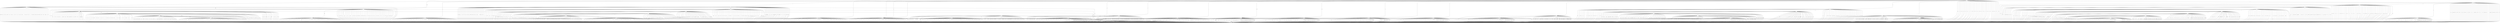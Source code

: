 digraph {
    0 [ label = "K" ]
    1 [ label = "n" ]
    2 [peripheries=2,  label = "A" ]
    3 [ label = "S" ]
    4 [ label = "T" ]
    5 [ label = "I" ]
    6 [ label = "_" ]
    7 [ label = "^" ]
    8 [ label = "\\" ]
    9 [ label = "R" ]
    10 [ label = "F" ]
    11 [ label = "f" ]
    12 [ label = "e" ]
    13 [ label = "[" ]
    14 [ label = "b" ]
    15 [ label = "H" ]
    16 [ label = "k" ]
    17 [ label = "j" ]
    18 [ label = "l" ]
    19 [ label = "Q" ]
    20 [ label = "a" ]
    21 [ label = "`" ]
    22 [ label = "M" ]
    23 [ label = "B" ]
    24 [ label = "O" ]
    25 [ label = "V" ]
    26 [ label = "X" ]
    27 [ label = "d" ]
    28 [ label = "c" ]
    29 [ label = "G" ]
    30 [ label = "Y" ]
    31 [ label = "C" ]
    32 [ label = "]" ]
    33 [ label = "g" ]
    34 [ label = "Z" ]
    35 [ label = "P" ]
    36 [ label = "L" ]
    37 [ label = "U" ]
    38 [ label = "D" ]
    39 [ label = "W" ]
    40 [ label = "J" ]
    41 [ label = "E" ]
    42 [ label = "m" ]
    43 [ label = "h" ]
    44 [ label = "i" ]
    45 [ label = "N" ]
    0 -> 1 [ label = "_" ]
    0 -> 1 [ label = "E" ]
    0 -> 1 [ label = "7" ]
    0 -> 1 [ label = "n" ]
    0 -> 1 [ label = "i" ]
    0 -> 1 [ label = "11" ]
    0 -> 1 [ label = "g" ]
    0 -> 1 [ label = "-" ]
    0 -> 1 [ label = "{" ]
    0 -> 1 [ label = "f" ]
    0 -> 1 [ label = "(" ]
    0 -> 1 [ label = "1" ]
    0 -> 1 [ label = "l" ]
    0 -> 1 [ label = "o" ]
    0 -> 1 [ label = "9" ]
    0 -> 1 [ label = "r" ]
    0 -> 1 [ label = "15" ]
    0 -> 1 [ label = " " ]
    0 -> 1 [ label = "\"" ]
    0 -> 1 [ label = "6" ]
    0 -> 1 [ label = "=" ]
    0 -> 1 [ label = "e" ]
    0 -> 1 [ label = "}" ]
    0 -> 1 [ label = "0" ]
    0 -> 1 [ label = "." ]
    0 -> 1 [ label = "/" ]
    0 -> 1 [ label = "w" ]
    0 -> 1 [ label = "19" ]
    0 -> 2 [ label = "16" ]
    0 -> 1 [ label = "4" ]
    0 -> 1 [ label = "3" ]
    0 -> 1 [ label = "18" ]
    0 -> 1 [ label = "u" ]
    0 -> 1 [ label = "10" ]
    0 -> 1 [ label = "12" ]
    0 -> 1 [ label = "M" ]
    0 -> 1 [ label = "s" ]
    0 -> 1 [ label = "14" ]
    0 -> 1 [ label = ")" ]
    0 -> 1 [ label = "13" ]
    0 -> 1 [ label = "\l" ]
    0 -> 1 [ label = "A-Z" ]
    0 -> 1 [ label = ";" ]
    0 -> 1 [ label = "5" ]
    0 -> 1 [ label = "2" ]
    0 -> 1 [ label = "t" ]
    0 -> 1 [ label = "	" ]
    0 -> 1 [ label = "a-z" ]
    0 -> 3 [ label = "0-9" ]
    0 -> 1 [ label = "20" ]
    0 -> 1 [ label = "8" ]
    0 -> 1 [ label = "+" ]
    0 -> 1 [ label = "h" ]
    0 -> 1 [ label = "17" ]
    2 -> 1 [ label = "l" ]
    2 -> 1 [ label = "." ]
    2 -> 1 [ label = "r" ]
    2 -> 1 [ label = "A-Z" ]
    2 -> 1 [ label = "19" ]
    2 -> 1 [ label = "4" ]
    2 -> 1 [ label = "w" ]
    2 -> 1 [ label = "5" ]
    2 -> 1 [ label = "=" ]
    2 -> 1 [ label = "9" ]
    2 -> 1 [ label = ")" ]
    2 -> 1 [ label = "M" ]
    2 -> 1 [ label = "3" ]
    2 -> 1 [ label = "0" ]
    2 -> 1 [ label = "E" ]
    2 -> 1 [ label = "_" ]
    2 -> 1 [ label = "\"" ]
    2 -> 1 [ label = "s" ]
    2 -> 1 [ label = "-" ]
    2 -> 1 [ label = "10" ]
    2 -> 1 [ label = "f" ]
    2 -> 1 [ label = "20" ]
    2 -> 1 [ label = "i" ]
    2 -> 1 [ label = "6" ]
    2 -> 1 [ label = "1" ]
    2 -> 1 [ label = "t" ]
    2 -> 1 [ label = ";" ]
    2 -> 1 [ label = "14" ]
    2 -> 1 [ label = "16" ]
    2 -> 1 [ label = "(" ]
    2 -> 1 [ label = "13" ]
    2 -> 1 [ label = "0-9" ]
    2 -> 1 [ label = "e" ]
    2 -> 1 [ label = "7" ]
    2 -> 1 [ label = "g" ]
    2 -> 1 [ label = "}" ]
    2 -> 1 [ label = "8" ]
    2 -> 1 [ label = "h" ]
    2 -> 1 [ label = "+" ]
    2 -> 1 [ label = "18" ]
    2 -> 1 [ label = "17" ]
    2 -> 1 [ label = "o" ]
    2 -> 1 [ label = "a-z" ]
    2 -> 1 [ label = " " ]
    2 -> 1 [ label = "11" ]
    2 -> 1 [ label = "u" ]
    2 -> 1 [ label = "12" ]
    2 -> 1 [ label = "n" ]
    2 -> 1 [ label = "{" ]
    2 -> 1 [ label = "\l" ]
    2 -> 1 [ label = "	" ]
    2 -> 1 [ label = "2" ]
    2 -> 1 [ label = "15" ]
    2 -> 1 [ label = "/" ]
    3 -> 4 [ label = "0-9" ]
    3 -> 1 [ label = "}" ]
    3 -> 1 [ label = "l" ]
    3 -> 1 [ label = "10" ]
    3 -> 1 [ label = "9" ]
    3 -> 1 [ label = "4" ]
    3 -> 1 [ label = "\l" ]
    3 -> 1 [ label = "8" ]
    3 -> 1 [ label = "\"" ]
    3 -> 1 [ label = "i" ]
    3 -> 1 [ label = "s" ]
    3 -> 1 [ label = ";" ]
    3 -> 1 [ label = "a-z" ]
    3 -> 1 [ label = " " ]
    3 -> 1 [ label = "w" ]
    3 -> 1 [ label = "E" ]
    3 -> 1 [ label = "17" ]
    3 -> 1 [ label = "g" ]
    3 -> 1 [ label = "M" ]
    3 -> 1 [ label = "20" ]
    3 -> 1 [ label = "n" ]
    3 -> 1 [ label = "19" ]
    3 -> 1 [ label = "A-Z" ]
    3 -> 1 [ label = "16" ]
    3 -> 1 [ label = "=" ]
    3 -> 1 [ label = "r" ]
    3 -> 1 [ label = "12" ]
    3 -> 1 [ label = "6" ]
    3 -> 2 [ label = "0" ]
    3 -> 1 [ label = "u" ]
    3 -> 1 [ label = "f" ]
    3 -> 1 [ label = "t" ]
    3 -> 1 [ label = "3" ]
    3 -> 1 [ label = "_" ]
    3 -> 1 [ label = "o" ]
    3 -> 1 [ label = "h" ]
    3 -> 1 [ label = "5" ]
    3 -> 1 [ label = "/" ]
    3 -> 1 [ label = "e" ]
    3 -> 1 [ label = "-" ]
    3 -> 1 [ label = "(" ]
    3 -> 1 [ label = "{" ]
    3 -> 1 [ label = "14" ]
    3 -> 1 [ label = "11" ]
    3 -> 1 [ label = ")" ]
    3 -> 1 [ label = "13" ]
    3 -> 1 [ label = "18" ]
    3 -> 1 [ label = "2" ]
    3 -> 1 [ label = "	" ]
    3 -> 1 [ label = "7" ]
    3 -> 1 [ label = "1" ]
    3 -> 5 [ label = "." ]
    3 -> 1 [ label = "15" ]
    3 -> 1 [ label = "+" ]
    4 -> 1 [ label = "14" ]
    4 -> 1 [ label = "12" ]
    4 -> 1 [ label = "=" ]
    4 -> 1 [ label = "/" ]
    4 -> 1 [ label = "t" ]
    4 -> 1 [ label = "7" ]
    4 -> 1 [ label = "a-z" ]
    4 -> 1 [ label = "f" ]
    4 -> 4 [ label = "0-9" ]
    4 -> 1 [ label = "6" ]
    4 -> 1 [ label = "11" ]
    4 -> 1 [ label = "10" ]
    4 -> 1 [ label = ";" ]
    4 -> 1 [ label = "(" ]
    4 -> 1 [ label = "13" ]
    4 -> 1 [ label = "i" ]
    4 -> 1 [ label = "n" ]
    4 -> 1 [ label = "19" ]
    4 -> 1 [ label = "\"" ]
    4 -> 1 [ label = "l" ]
    4 -> 1 [ label = "e" ]
    4 -> 1 [ label = "	" ]
    4 -> 1 [ label = "2" ]
    4 -> 1 [ label = "g" ]
    4 -> 1 [ label = "16" ]
    4 -> 1 [ label = "8" ]
    4 -> 1 [ label = "s" ]
    4 -> 1 [ label = "20" ]
    4 -> 1 [ label = "15" ]
    4 -> 1 [ label = ")" ]
    4 -> 1 [ label = "+" ]
    4 -> 1 [ label = "E" ]
    4 -> 1 [ label = "-" ]
    4 -> 1 [ label = "\l" ]
    4 -> 1 [ label = "}" ]
    4 -> 1 [ label = "9" ]
    4 -> 1 [ label = "{" ]
    4 -> 1 [ label = " " ]
    4 -> 1 [ label = "18" ]
    4 -> 1 [ label = "17" ]
    4 -> 1 [ label = "M" ]
    4 -> 1 [ label = "_" ]
    4 -> 1 [ label = "." ]
    4 -> 1 [ label = "A-Z" ]
    4 -> 1 [ label = "4" ]
    4 -> 1 [ label = "r" ]
    4 -> 1 [ label = "1" ]
    4 -> 1 [ label = "h" ]
    4 -> 1 [ label = "u" ]
    4 -> 1 [ label = "3" ]
    4 -> 1 [ label = "w" ]
    4 -> 1 [ label = "o" ]
    4 -> 2 [ label = "0" ]
    4 -> 1 [ label = "5" ]
    5 -> 1 [ label = "5" ]
    5 -> 1 [ label = "g" ]
    5 -> 13 [ label = "e" ]
    5 -> 1 [ label = "4" ]
    5 -> 1 [ label = "n" ]
    5 -> 1 [ label = "a-z" ]
    5 -> 1 [ label = "/" ]
    5 -> 1 [ label = "3" ]
    5 -> 1 [ label = ")" ]
    5 -> 1 [ label = " " ]
    5 -> 2 [ label = "2" ]
    5 -> 1 [ label = "20" ]
    5 -> 1 [ label = "1" ]
    5 -> 1 [ label = "t" ]
    5 -> 1 [ label = "=" ]
    5 -> 13 [ label = "E" ]
    5 -> 1 [ label = "}" ]
    5 -> 1 [ label = "_" ]
    5 -> 1 [ label = "9" ]
    5 -> 1 [ label = "14" ]
    5 -> 1 [ label = "6" ]
    5 -> 1 [ label = "\l" ]
    5 -> 1 [ label = "f" ]
    5 -> 1 [ label = "o" ]
    5 -> 1 [ label = "i" ]
    5 -> 1 [ label = "w" ]
    5 -> 1 [ label = "0" ]
    5 -> 1 [ label = "17" ]
    5 -> 1 [ label = "-" ]
    5 -> 5 [ label = "0-9" ]
    5 -> 1 [ label = "." ]
    5 -> 1 [ label = "15" ]
    5 -> 1 [ label = "11" ]
    5 -> 1 [ label = "l" ]
    5 -> 1 [ label = "12" ]
    5 -> 1 [ label = "\"" ]
    5 -> 1 [ label = "A-Z" ]
    5 -> 1 [ label = "(" ]
    5 -> 1 [ label = "16" ]
    5 -> 1 [ label = "10" ]
    5 -> 1 [ label = "8" ]
    5 -> 1 [ label = "{" ]
    5 -> 1 [ label = "+" ]
    5 -> 1 [ label = "h" ]
    5 -> 1 [ label = "19" ]
    5 -> 1 [ label = "7" ]
    5 -> 1 [ label = "M" ]
    5 -> 1 [ label = ";" ]
    5 -> 1 [ label = "s" ]
    5 -> 1 [ label = "18" ]
    5 -> 1 [ label = "13" ]
    5 -> 1 [ label = "r" ]
    5 -> 1 [ label = "u" ]
    5 -> 1 [ label = "	" ]
    6 -> 1 [ label = "M" ]
    6 -> 1 [ label = "f" ]
    6 -> 1 [ label = "11" ]
    6 -> 1 [ label = "3" ]
    6 -> 1 [ label = "0" ]
    6 -> 1 [ label = "w" ]
    6 -> 1 [ label = "o" ]
    6 -> 7 [ label = "l" ]
    6 -> 1 [ label = "t" ]
    6 -> 1 [ label = "6" ]
    6 -> 1 [ label = "A-Z" ]
    6 -> 1 [ label = "19" ]
    6 -> 1 [ label = "g" ]
    6 -> 1 [ label = "\"" ]
    6 -> 1 [ label = "e" ]
    6 -> 1 [ label = "2" ]
    6 -> 1 [ label = "4" ]
    6 -> 1 [ label = "a-z" ]
    6 -> 1 [ label = "\l" ]
    6 -> 1 [ label = "(" ]
    6 -> 1 [ label = "8" ]
    6 -> 1 [ label = "{" ]
    6 -> 1 [ label = "13" ]
    6 -> 1 [ label = "0-9" ]
    6 -> 1 [ label = "+" ]
    6 -> 1 [ label = "n" ]
    6 -> 1 [ label = "i" ]
    6 -> 1 [ label = "-" ]
    6 -> 1 [ label = "/" ]
    6 -> 1 [ label = "9" ]
    6 -> 1 [ label = "." ]
    6 -> 1 [ label = "10" ]
    6 -> 1 [ label = "}" ]
    6 -> 1 [ label = "E" ]
    6 -> 1 [ label = "r" ]
    6 -> 1 [ label = "_" ]
    6 -> 1 [ label = "	" ]
    6 -> 1 [ label = "18" ]
    6 -> 1 [ label = "20" ]
    6 -> 1 [ label = "s" ]
    6 -> 1 [ label = "1" ]
    6 -> 1 [ label = "5" ]
    6 -> 1 [ label = "=" ]
    6 -> 1 [ label = "16" ]
    6 -> 1 [ label = "7" ]
    6 -> 1 [ label = "15" ]
    6 -> 1 [ label = "h" ]
    6 -> 1 [ label = " " ]
    6 -> 1 [ label = "17" ]
    6 -> 1 [ label = "u" ]
    6 -> 1 [ label = "14" ]
    6 -> 1 [ label = ";" ]
    6 -> 1 [ label = "12" ]
    6 -> 1 [ label = ")" ]
    7 -> 1 [ label = "0-9" ]
    7 -> 1 [ label = "h" ]
    7 -> 1 [ label = "-" ]
    7 -> 1 [ label = " " ]
    7 -> 1 [ label = "E" ]
    7 -> 1 [ label = "l" ]
    7 -> 1 [ label = "a-z" ]
    7 -> 1 [ label = "16" ]
    7 -> 1 [ label = "i" ]
    7 -> 1 [ label = "r" ]
    7 -> 1 [ label = "4" ]
    7 -> 1 [ label = "13" ]
    7 -> 1 [ label = "19" ]
    7 -> 1 [ label = "." ]
    7 -> 1 [ label = "20" ]
    7 -> 1 [ label = "o" ]
    7 -> 1 [ label = "18" ]
    7 -> 1 [ label = "u" ]
    7 -> 1 [ label = "_" ]
    7 -> 1 [ label = "/" ]
    7 -> 1 [ label = "t" ]
    7 -> 1 [ label = "2" ]
    7 -> 1 [ label = "(" ]
    7 -> 1 [ label = "7" ]
    7 -> 1 [ label = "12" ]
    7 -> 1 [ label = "	" ]
    7 -> 1 [ label = "1" ]
    7 -> 1 [ label = "+" ]
    7 -> 1 [ label = "14" ]
    7 -> 1 [ label = "\"" ]
    7 -> 1 [ label = "\l" ]
    7 -> 1 [ label = "g" ]
    7 -> 1 [ label = ";" ]
    7 -> 40 [ label = "e" ]
    7 -> 1 [ label = "w" ]
    7 -> 1 [ label = "f" ]
    7 -> 1 [ label = "6" ]
    7 -> 1 [ label = "8" ]
    7 -> 1 [ label = "10" ]
    7 -> 1 [ label = "n" ]
    7 -> 1 [ label = "0" ]
    7 -> 1 [ label = "17" ]
    7 -> 1 [ label = "9" ]
    7 -> 1 [ label = "s" ]
    7 -> 1 [ label = "11" ]
    7 -> 1 [ label = "=" ]
    7 -> 1 [ label = "A-Z" ]
    7 -> 1 [ label = "15" ]
    7 -> 1 [ label = "{" ]
    7 -> 1 [ label = "M" ]
    7 -> 1 [ label = "}" ]
    7 -> 1 [ label = "3" ]
    7 -> 1 [ label = ")" ]
    7 -> 1 [ label = "5" ]
    8 -> 1 [ label = "\"" ]
    8 -> 1 [ label = "A-Z" ]
    8 -> 1 [ label = "\l" ]
    8 -> 1 [ label = "s" ]
    8 -> 1 [ label = "17" ]
    8 -> 1 [ label = "o" ]
    8 -> 1 [ label = ";" ]
    8 -> 1 [ label = "e" ]
    8 -> 1 [ label = "1" ]
    8 -> 1 [ label = "w" ]
    8 -> 1 [ label = "i" ]
    8 -> 1 [ label = "16" ]
    8 -> 1 [ label = "r" ]
    8 -> 1 [ label = "_" ]
    8 -> 1 [ label = "l" ]
    8 -> 1 [ label = "8" ]
    8 -> 1 [ label = "a-z" ]
    8 -> 1 [ label = "h" ]
    8 -> 1 [ label = "f" ]
    8 -> 1 [ label = "19" ]
    8 -> 1 [ label = "2" ]
    8 -> 1 [ label = "4" ]
    8 -> 1 [ label = " " ]
    8 -> 1 [ label = ")" ]
    8 -> 1 [ label = "12" ]
    8 -> 1 [ label = "7" ]
    8 -> 1 [ label = "0" ]
    8 -> 1 [ label = "(" ]
    8 -> 1 [ label = "=" ]
    8 -> 1 [ label = "/" ]
    8 -> 1 [ label = "n" ]
    8 -> 1 [ label = "10" ]
    8 -> 1 [ label = "g" ]
    8 -> 1 [ label = "}" ]
    8 -> 1 [ label = "+" ]
    8 -> 1 [ label = "E" ]
    8 -> 1 [ label = "14" ]
    8 -> 1 [ label = "." ]
    8 -> 1 [ label = "6" ]
    8 -> 1 [ label = "M" ]
    8 -> 1 [ label = "5" ]
    8 -> 1 [ label = "20" ]
    8 -> 1 [ label = "{" ]
    8 -> 1 [ label = "	" ]
    8 -> 1 [ label = "t" ]
    8 -> 9 [ label = "0-9" ]
    8 -> 1 [ label = "15" ]
    8 -> 1 [ label = "11" ]
    8 -> 1 [ label = "13" ]
    8 -> 1 [ label = "3" ]
    8 -> 1 [ label = "18" ]
    8 -> 1 [ label = "9" ]
    8 -> 1 [ label = "-" ]
    8 -> 1 [ label = "u" ]
    9 -> 1 [ label = "/" ]
    9 -> 9 [ label = "0-9" ]
    9 -> 1 [ label = "M" ]
    9 -> 1 [ label = "4" ]
    9 -> 1 [ label = "20" ]
    9 -> 1 [ label = "8" ]
    9 -> 1 [ label = "5" ]
    9 -> 1 [ label = "{" ]
    9 -> 1 [ label = "12" ]
    9 -> 1 [ label = "14" ]
    9 -> 1 [ label = "w" ]
    9 -> 1 [ label = "r" ]
    9 -> 1 [ label = "s" ]
    9 -> 1 [ label = "\"" ]
    9 -> 1 [ label = "	" ]
    9 -> 1 [ label = "(" ]
    9 -> 1 [ label = "t" ]
    9 -> 1 [ label = " " ]
    9 -> 1 [ label = ")" ]
    9 -> 1 [ label = "+" ]
    9 -> 1 [ label = "n" ]
    9 -> 1 [ label = "9" ]
    9 -> 1 [ label = "10" ]
    9 -> 1 [ label = ";" ]
    9 -> 1 [ label = "e" ]
    9 -> 1 [ label = "16" ]
    9 -> 1 [ label = "13" ]
    9 -> 1 [ label = "o" ]
    9 -> 1 [ label = "19" ]
    9 -> 1 [ label = "h" ]
    9 -> 1 [ label = "0" ]
    9 -> 1 [ label = "17" ]
    9 -> 1 [ label = "A-Z" ]
    9 -> 1 [ label = "\l" ]
    9 -> 1 [ label = "=" ]
    9 -> 1 [ label = "." ]
    9 -> 1 [ label = "7" ]
    9 -> 1 [ label = "2" ]
    9 -> 1 [ label = "f" ]
    9 -> 1 [ label = "15" ]
    9 -> 1 [ label = "6" ]
    9 -> 1 [ label = "}" ]
    9 -> 1 [ label = "11" ]
    9 -> 1 [ label = "u" ]
    9 -> 1 [ label = "_" ]
    9 -> 1 [ label = "E" ]
    9 -> 1 [ label = "a-z" ]
    9 -> 1 [ label = "18" ]
    9 -> 1 [ label = "-" ]
    9 -> 1 [ label = "i" ]
    9 -> 1 [ label = "l" ]
    9 -> 1 [ label = "1" ]
    9 -> 2 [ label = "3" ]
    9 -> 1 [ label = "g" ]
    10 -> 1 [ label = "M" ]
    10 -> 1 [ label = "19" ]
    10 -> 1 [ label = "3" ]
    10 -> 1 [ label = "_" ]
    10 -> 1 [ label = "8" ]
    10 -> 1 [ label = "h" ]
    10 -> 1 [ label = "15" ]
    10 -> 1 [ label = "6" ]
    10 -> 1 [ label = "13" ]
    10 -> 1 [ label = ";" ]
    10 -> 1 [ label = "9" ]
    10 -> 1 [ label = "	" ]
    10 -> 1 [ label = "." ]
    10 -> 1 [ label = "g" ]
    10 -> 1 [ label = "16" ]
    10 -> 1 [ label = "s" ]
    10 -> 1 [ label = "11" ]
    10 -> 1 [ label = "w" ]
    10 -> 1 [ label = "7" ]
    10 -> 1 [ label = "17" ]
    10 -> 1 [ label = "o" ]
    10 -> 1 [ label = "5" ]
    10 -> 1 [ label = "E" ]
    10 -> 1 [ label = " " ]
    10 -> 1 [ label = "0" ]
    10 -> 1 [ label = "n" ]
    10 -> 1 [ label = "1" ]
    10 -> 1 [ label = "10" ]
    10 -> 1 [ label = "-" ]
    10 -> 1 [ label = "f" ]
    10 -> 1 [ label = "{" ]
    10 -> 1 [ label = "\"" ]
    10 -> 1 [ label = "14" ]
    10 -> 1 [ label = "}" ]
    10 -> 1 [ label = "=" ]
    10 -> 1 [ label = "\l" ]
    10 -> 1 [ label = "a-z" ]
    10 -> 1 [ label = "r" ]
    10 -> 1 [ label = "20" ]
    10 -> 1 [ label = "l" ]
    10 -> 1 [ label = "A-Z" ]
    10 -> 1 [ label = "4" ]
    10 -> 1 [ label = "0-9" ]
    10 -> 1 [ label = "u" ]
    10 -> 1 [ label = "(" ]
    10 -> 1 [ label = "t" ]
    10 -> 1 [ label = "/" ]
    10 -> 1 [ label = "2" ]
    10 -> 1 [ label = "i" ]
    10 -> 1 [ label = "+" ]
    10 -> 1 [ label = ")" ]
    10 -> 1 [ label = "e" ]
    10 -> 1 [ label = "18" ]
    10 -> 2 [ label = "12" ]
    11 -> 1 [ label = "u" ]
    11 -> 1 [ label = "16" ]
    11 -> 1 [ label = "A-Z" ]
    11 -> 1 [ label = "_" ]
    11 -> 1 [ label = "n" ]
    11 -> 12 [ label = "e" ]
    11 -> 1 [ label = ";" ]
    11 -> 1 [ label = "=" ]
    11 -> 1 [ label = "-" ]
    11 -> 1 [ label = "M" ]
    11 -> 1 [ label = "3" ]
    11 -> 1 [ label = "a-z" ]
    11 -> 1 [ label = "+" ]
    11 -> 1 [ label = "17" ]
    11 -> 1 [ label = "1" ]
    11 -> 1 [ label = "0-9" ]
    11 -> 1 [ label = "6" ]
    11 -> 1 [ label = "}" ]
    11 -> 1 [ label = "i" ]
    11 -> 1 [ label = ")" ]
    11 -> 1 [ label = "l" ]
    11 -> 1 [ label = "o" ]
    11 -> 1 [ label = "t" ]
    11 -> 1 [ label = "18" ]
    11 -> 1 [ label = "13" ]
    11 -> 1 [ label = "2" ]
    11 -> 1 [ label = "\l" ]
    11 -> 1 [ label = "8" ]
    11 -> 1 [ label = "E" ]
    11 -> 1 [ label = "g" ]
    11 -> 1 [ label = " " ]
    11 -> 1 [ label = "w" ]
    11 -> 1 [ label = "7" ]
    11 -> 1 [ label = "f" ]
    11 -> 1 [ label = "{" ]
    11 -> 1 [ label = "11" ]
    11 -> 1 [ label = "/" ]
    11 -> 1 [ label = "20" ]
    11 -> 1 [ label = "." ]
    11 -> 1 [ label = "19" ]
    11 -> 1 [ label = "0" ]
    11 -> 1 [ label = "12" ]
    11 -> 1 [ label = "14" ]
    11 -> 1 [ label = "r" ]
    11 -> 1 [ label = "10" ]
    11 -> 1 [ label = "\"" ]
    11 -> 1 [ label = "5" ]
    11 -> 1 [ label = "s" ]
    11 -> 1 [ label = "	" ]
    11 -> 1 [ label = "15" ]
    11 -> 1 [ label = "h" ]
    11 -> 1 [ label = "9" ]
    11 -> 1 [ label = "4" ]
    11 -> 1 [ label = "(" ]
    12 -> 1 [ label = "A-Z" ]
    12 -> 1 [ label = "+" ]
    12 -> 1 [ label = "6" ]
    12 -> 1 [ label = "\l" ]
    12 -> 1 [ label = "g" ]
    12 -> 1 [ label = "w" ]
    12 -> 1 [ label = "8" ]
    12 -> 1 [ label = "s" ]
    12 -> 1 [ label = "n" ]
    12 -> 1 [ label = "a-z" ]
    12 -> 1 [ label = "12" ]
    12 -> 1 [ label = "3" ]
    12 -> 1 [ label = "." ]
    12 -> 1 [ label = "5" ]
    12 -> 1 [ label = "19" ]
    12 -> 1 [ label = "}" ]
    12 -> 1 [ label = "\"" ]
    12 -> 1 [ label = "l" ]
    12 -> 1 [ label = "o" ]
    12 -> 1 [ label = "2" ]
    12 -> 1 [ label = "e" ]
    12 -> 1 [ label = "M" ]
    12 -> 1 [ label = "r" ]
    12 -> 1 [ label = "/" ]
    12 -> 1 [ label = "0" ]
    12 -> 1 [ label = "E" ]
    12 -> 1 [ label = "17" ]
    12 -> 1 [ label = "20" ]
    12 -> 1 [ label = "u" ]
    12 -> 1 [ label = "10" ]
    12 -> 1 [ label = "7" ]
    12 -> 1 [ label = "18" ]
    12 -> 1 [ label = "14" ]
    12 -> 1 [ label = "i" ]
    12 -> 27 [ label = "t" ]
    12 -> 1 [ label = "1" ]
    12 -> 1 [ label = "4" ]
    12 -> 1 [ label = "-" ]
    12 -> 1 [ label = "=" ]
    12 -> 1 [ label = "	" ]
    12 -> 1 [ label = "0-9" ]
    12 -> 1 [ label = "13" ]
    12 -> 1 [ label = " " ]
    12 -> 1 [ label = "_" ]
    12 -> 1 [ label = "(" ]
    12 -> 1 [ label = "16" ]
    12 -> 1 [ label = ")" ]
    12 -> 1 [ label = "11" ]
    12 -> 1 [ label = ";" ]
    12 -> 1 [ label = "f" ]
    12 -> 1 [ label = "15" ]
    12 -> 1 [ label = "h" ]
    12 -> 1 [ label = "9" ]
    12 -> 1 [ label = "{" ]
    13 -> 1 [ label = "8" ]
    13 -> 1 [ label = "{" ]
    13 -> 1 [ label = "13" ]
    13 -> 1 [ label = "20" ]
    13 -> 1 [ label = "h" ]
    13 -> 1 [ label = "7" ]
    13 -> 1 [ label = "(" ]
    13 -> 9 [ label = "0-9" ]
    13 -> 1 [ label = "15" ]
    13 -> 1 [ label = "u" ]
    13 -> 1 [ label = "_" ]
    13 -> 1 [ label = "1" ]
    13 -> 1 [ label = "5" ]
    13 -> 1 [ label = "w" ]
    13 -> 1 [ label = "+" ]
    13 -> 1 [ label = "e" ]
    13 -> 1 [ label = "o" ]
    13 -> 1 [ label = "l" ]
    13 -> 1 [ label = "/" ]
    13 -> 1 [ label = "2" ]
    13 -> 1 [ label = "6" ]
    13 -> 1 [ label = "A-Z" ]
    13 -> 1 [ label = "}" ]
    13 -> 1 [ label = "12" ]
    13 -> 1 [ label = "a-z" ]
    13 -> 1 [ label = "i" ]
    13 -> 1 [ label = "t" ]
    13 -> 1 [ label = "g" ]
    13 -> 1 [ label = "s" ]
    13 -> 1 [ label = "r" ]
    13 -> 1 [ label = "\"" ]
    13 -> 1 [ label = "3" ]
    13 -> 1 [ label = "16" ]
    13 -> 1 [ label = "11" ]
    13 -> 1 [ label = "0" ]
    13 -> 1 [ label = "E" ]
    13 -> 1 [ label = "18" ]
    13 -> 1 [ label = "10" ]
    13 -> 1 [ label = " " ]
    13 -> 1 [ label = ")" ]
    13 -> 1 [ label = "17" ]
    13 -> 1 [ label = "19" ]
    13 -> 1 [ label = "\l" ]
    13 -> 1 [ label = "=" ]
    13 -> 1 [ label = "14" ]
    13 -> 1 [ label = "." ]
    13 -> 1 [ label = "4" ]
    13 -> 1 [ label = "M" ]
    13 -> 1 [ label = ";" ]
    13 -> 1 [ label = "f" ]
    13 -> 1 [ label = "	" ]
    13 -> 1 [ label = "9" ]
    13 -> 8 [ label = "-" ]
    13 -> 1 [ label = "n" ]
    14 -> 1 [ label = "{" ]
    14 -> 1 [ label = "13" ]
    14 -> 1 [ label = "o" ]
    14 -> 1 [ label = "\l" ]
    14 -> 1 [ label = "s" ]
    14 -> 15 [ label = "n" ]
    14 -> 1 [ label = ";" ]
    14 -> 1 [ label = "w" ]
    14 -> 1 [ label = "+" ]
    14 -> 1 [ label = "7" ]
    14 -> 1 [ label = "t" ]
    14 -> 1 [ label = "(" ]
    14 -> 1 [ label = "12" ]
    14 -> 1 [ label = "-" ]
    14 -> 1 [ label = "18" ]
    14 -> 1 [ label = "	" ]
    14 -> 1 [ label = "8" ]
    14 -> 1 [ label = "0-9" ]
    14 -> 1 [ label = "\"" ]
    14 -> 1 [ label = "M" ]
    14 -> 1 [ label = "." ]
    14 -> 1 [ label = "2" ]
    14 -> 1 [ label = "16" ]
    14 -> 1 [ label = "A-Z" ]
    14 -> 1 [ label = "=" ]
    14 -> 1 [ label = "20" ]
    14 -> 1 [ label = "9" ]
    14 -> 1 [ label = "r" ]
    14 -> 1 [ label = "f" ]
    14 -> 1 [ label = "15" ]
    14 -> 1 [ label = " " ]
    14 -> 1 [ label = "}" ]
    14 -> 1 [ label = "i" ]
    14 -> 1 [ label = "g" ]
    14 -> 1 [ label = "19" ]
    14 -> 1 [ label = "11" ]
    14 -> 1 [ label = ")" ]
    14 -> 1 [ label = "6" ]
    14 -> 1 [ label = "0" ]
    14 -> 1 [ label = "E" ]
    14 -> 1 [ label = "17" ]
    14 -> 1 [ label = "u" ]
    14 -> 1 [ label = "1" ]
    14 -> 1 [ label = "e" ]
    14 -> 1 [ label = "/" ]
    14 -> 1 [ label = "_" ]
    14 -> 1 [ label = "h" ]
    14 -> 1 [ label = "4" ]
    14 -> 1 [ label = "3" ]
    14 -> 1 [ label = "14" ]
    14 -> 1 [ label = "l" ]
    14 -> 1 [ label = "a-z" ]
    14 -> 1 [ label = "10" ]
    14 -> 1 [ label = "5" ]
    15 -> 1 [ label = "9" ]
    15 -> 1 [ label = "h" ]
    15 -> 1 [ label = "18" ]
    15 -> 1 [ label = "n" ]
    15 -> 1 [ label = "0" ]
    15 -> 1 [ label = "i" ]
    15 -> 1 [ label = "u" ]
    15 -> 1 [ label = "f" ]
    15 -> 1 [ label = "{" ]
    15 -> 1 [ label = " " ]
    15 -> 1 [ label = ")" ]
    15 -> 1 [ label = "12" ]
    15 -> 1 [ label = "s" ]
    15 -> 1 [ label = "r" ]
    15 -> 1 [ label = "\l" ]
    15 -> 1 [ label = "10" ]
    15 -> 1 [ label = "M" ]
    15 -> 1 [ label = "A-Z" ]
    15 -> 1 [ label = "=" ]
    15 -> 1 [ label = "l" ]
    15 -> 1 [ label = "a-z" ]
    15 -> 1 [ label = "8" ]
    15 -> 1 [ label = "o" ]
    15 -> 1 [ label = "}" ]
    15 -> 1 [ label = "2" ]
    15 -> 1 [ label = "\"" ]
    15 -> 1 [ label = "t" ]
    15 -> 1 [ label = "(" ]
    15 -> 1 [ label = "." ]
    15 -> 1 [ label = "13" ]
    15 -> 1 [ label = "E" ]
    15 -> 1 [ label = "3" ]
    15 -> 1 [ label = "_" ]
    15 -> 1 [ label = "1" ]
    15 -> 1 [ label = "14" ]
    15 -> 1 [ label = "	" ]
    15 -> 1 [ label = "19" ]
    15 -> 1 [ label = "/" ]
    15 -> 2 [ label = "4" ]
    15 -> 1 [ label = "7" ]
    15 -> 1 [ label = "6" ]
    15 -> 1 [ label = "5" ]
    15 -> 1 [ label = "-" ]
    15 -> 1 [ label = "16" ]
    15 -> 1 [ label = "15" ]
    15 -> 1 [ label = ";" ]
    15 -> 1 [ label = "17" ]
    15 -> 1 [ label = "20" ]
    15 -> 1 [ label = "+" ]
    15 -> 1 [ label = "g" ]
    15 -> 1 [ label = "e" ]
    15 -> 1 [ label = "0-9" ]
    15 -> 1 [ label = "11" ]
    15 -> 1 [ label = "w" ]
    16 -> 1 [ label = "12" ]
    16 -> 1 [ label = "8" ]
    16 -> 1 [ label = "0-9" ]
    16 -> 1 [ label = "A-Z" ]
    16 -> 1 [ label = "18" ]
    16 -> 1 [ label = "4" ]
    16 -> 1 [ label = "M" ]
    16 -> 1 [ label = "10" ]
    16 -> 1 [ label = "15" ]
    16 -> 1 [ label = "." ]
    16 -> 1 [ label = "6" ]
    16 -> 1 [ label = "{" ]
    16 -> 17 [ label = "r" ]
    16 -> 1 [ label = "+" ]
    16 -> 1 [ label = "14" ]
    16 -> 1 [ label = "20" ]
    16 -> 1 [ label = "e" ]
    16 -> 1 [ label = "=" ]
    16 -> 1 [ label = "\"" ]
    16 -> 1 [ label = "-" ]
    16 -> 1 [ label = "11" ]
    16 -> 1 [ label = "13" ]
    16 -> 1 [ label = "E" ]
    16 -> 1 [ label = "t" ]
    16 -> 1 [ label = "_" ]
    16 -> 1 [ label = "9" ]
    16 -> 1 [ label = "5" ]
    16 -> 1 [ label = "16" ]
    16 -> 1 [ label = "h" ]
    16 -> 1 [ label = ";" ]
    16 -> 1 [ label = "a-z" ]
    16 -> 1 [ label = "	" ]
    16 -> 1 [ label = "(" ]
    16 -> 1 [ label = "n" ]
    16 -> 1 [ label = "f" ]
    16 -> 1 [ label = "/" ]
    16 -> 1 [ label = "s" ]
    16 -> 1 [ label = "2" ]
    16 -> 1 [ label = "7" ]
    16 -> 1 [ label = "}" ]
    16 -> 1 [ label = " " ]
    16 -> 1 [ label = "3" ]
    16 -> 1 [ label = ")" ]
    16 -> 1 [ label = "g" ]
    16 -> 1 [ label = "i" ]
    16 -> 1 [ label = "0" ]
    16 -> 1 [ label = "\l" ]
    16 -> 1 [ label = "u" ]
    16 -> 1 [ label = "19" ]
    16 -> 1 [ label = "17" ]
    16 -> 1 [ label = "1" ]
    16 -> 1 [ label = "o" ]
    16 -> 1 [ label = "w" ]
    16 -> 1 [ label = "l" ]
    17 -> 1 [ label = "h" ]
    17 -> 1 [ label = "13" ]
    17 -> 1 [ label = "17" ]
    17 -> 1 [ label = "6" ]
    17 -> 1 [ label = "/" ]
    17 -> 1 [ label = "2" ]
    17 -> 1 [ label = "10" ]
    17 -> 1 [ label = "9" ]
    17 -> 1 [ label = "A-Z" ]
    17 -> 1 [ label = "a-z" ]
    17 -> 1 [ label = "3" ]
    17 -> 1 [ label = "." ]
    17 -> 1 [ label = "u" ]
    17 -> 44 [ label = "e" ]
    17 -> 1 [ label = "(" ]
    17 -> 1 [ label = " " ]
    17 -> 1 [ label = "4" ]
    17 -> 1 [ label = "E" ]
    17 -> 1 [ label = "15" ]
    17 -> 1 [ label = "11" ]
    17 -> 1 [ label = "0" ]
    17 -> 1 [ label = "\l" ]
    17 -> 1 [ label = "=" ]
    17 -> 1 [ label = "+" ]
    17 -> 1 [ label = "12" ]
    17 -> 1 [ label = "w" ]
    17 -> 1 [ label = "o" ]
    17 -> 1 [ label = "f" ]
    17 -> 1 [ label = "{" ]
    17 -> 1 [ label = "r" ]
    17 -> 1 [ label = "n" ]
    17 -> 1 [ label = "t" ]
    17 -> 1 [ label = "20" ]
    17 -> 1 [ label = "7" ]
    17 -> 1 [ label = "_" ]
    17 -> 1 [ label = ";" ]
    17 -> 1 [ label = "1" ]
    17 -> 1 [ label = "14" ]
    17 -> 1 [ label = "s" ]
    17 -> 1 [ label = "\"" ]
    17 -> 1 [ label = "-" ]
    17 -> 1 [ label = "M" ]
    17 -> 1 [ label = "18" ]
    17 -> 1 [ label = "8" ]
    17 -> 1 [ label = "g" ]
    17 -> 1 [ label = "0-9" ]
    17 -> 1 [ label = "l" ]
    17 -> 1 [ label = "	" ]
    17 -> 1 [ label = ")" ]
    17 -> 1 [ label = "16" ]
    17 -> 1 [ label = "19" ]
    17 -> 1 [ label = "i" ]
    17 -> 1 [ label = "5" ]
    17 -> 1 [ label = "}" ]
    18 -> 1 [ label = "h" ]
    18 -> 1 [ label = "." ]
    18 -> 1 [ label = "-" ]
    18 -> 1 [ label = "5" ]
    18 -> 1 [ label = "M" ]
    18 -> 1 [ label = "20" ]
    18 -> 1 [ label = "\l" ]
    18 -> 1 [ label = "19" ]
    18 -> 1 [ label = "A-Z" ]
    18 -> 1 [ label = "	" ]
    18 -> 1 [ label = "/" ]
    18 -> 1 [ label = "8" ]
    18 -> 1 [ label = "n" ]
    18 -> 1 [ label = "{" ]
    18 -> 1 [ label = " " ]
    18 -> 1 [ label = "t" ]
    18 -> 1 [ label = "3" ]
    18 -> 1 [ label = ";" ]
    18 -> 1 [ label = "0-9" ]
    18 -> 1 [ label = "f" ]
    18 -> 1 [ label = "}" ]
    18 -> 1 [ label = "16" ]
    18 -> 1 [ label = "11" ]
    18 -> 1 [ label = "0" ]
    18 -> 1 [ label = "+" ]
    18 -> 1 [ label = "a-z" ]
    18 -> 1 [ label = "(" ]
    18 -> 1 [ label = "E" ]
    18 -> 1 [ label = "18" ]
    18 -> 1 [ label = "12" ]
    18 -> 1 [ label = "4" ]
    18 -> 1 [ label = "1" ]
    18 -> 1 [ label = "\"" ]
    18 -> 16 [ label = "o" ]
    18 -> 1 [ label = "r" ]
    18 -> 1 [ label = "w" ]
    18 -> 1 [ label = "6" ]
    18 -> 1 [ label = "17" ]
    18 -> 1 [ label = "s" ]
    18 -> 1 [ label = "i" ]
    18 -> 1 [ label = "_" ]
    18 -> 1 [ label = "9" ]
    18 -> 1 [ label = "2" ]
    18 -> 1 [ label = "13" ]
    18 -> 1 [ label = ")" ]
    18 -> 1 [ label = "l" ]
    18 -> 1 [ label = "15" ]
    18 -> 1 [ label = "14" ]
    18 -> 1 [ label = "10" ]
    18 -> 1 [ label = "=" ]
    18 -> 1 [ label = "e" ]
    18 -> 1 [ label = "g" ]
    18 -> 1 [ label = "u" ]
    18 -> 1 [ label = "7" ]
    19 -> 1 [ label = "n" ]
    19 -> 1 [ label = "9" ]
    19 -> 1 [ label = "-" ]
    19 -> 1 [ label = "_" ]
    19 -> 1 [ label = "\"" ]
    19 -> 1 [ label = " " ]
    19 -> 1 [ label = "A-Z" ]
    19 -> 1 [ label = "u" ]
    19 -> 1 [ label = "12" ]
    19 -> 1 [ label = "{" ]
    19 -> 1 [ label = "20" ]
    19 -> 1 [ label = "t" ]
    19 -> 1 [ label = "M" ]
    19 -> 1 [ label = "15" ]
    19 -> 2 [ label = "13" ]
    19 -> 1 [ label = ";" ]
    19 -> 1 [ label = "}" ]
    19 -> 1 [ label = "l" ]
    19 -> 1 [ label = "a-z" ]
    19 -> 1 [ label = ")" ]
    19 -> 1 [ label = "0" ]
    19 -> 1 [ label = "E" ]
    19 -> 1 [ label = "f" ]
    19 -> 1 [ label = "i" ]
    19 -> 1 [ label = "2" ]
    19 -> 1 [ label = "1" ]
    19 -> 1 [ label = "h" ]
    19 -> 1 [ label = "7" ]
    19 -> 1 [ label = "\l" ]
    19 -> 1 [ label = "(" ]
    19 -> 1 [ label = "+" ]
    19 -> 1 [ label = "16" ]
    19 -> 1 [ label = "18" ]
    19 -> 1 [ label = "o" ]
    19 -> 1 [ label = "19" ]
    19 -> 1 [ label = "." ]
    19 -> 1 [ label = "=" ]
    19 -> 1 [ label = "w" ]
    19 -> 1 [ label = "s" ]
    19 -> 1 [ label = "11" ]
    19 -> 1 [ label = "3" ]
    19 -> 1 [ label = "0-9" ]
    19 -> 1 [ label = "g" ]
    19 -> 1 [ label = "14" ]
    19 -> 1 [ label = "5" ]
    19 -> 1 [ label = "e" ]
    19 -> 1 [ label = "6" ]
    19 -> 1 [ label = "10" ]
    19 -> 1 [ label = "	" ]
    19 -> 1 [ label = "/" ]
    19 -> 1 [ label = "8" ]
    19 -> 1 [ label = "r" ]
    19 -> 1 [ label = "4" ]
    19 -> 1 [ label = "17" ]
    20 -> 1 [ label = "8" ]
    20 -> 1 [ label = "\l" ]
    20 -> 1 [ label = "(" ]
    20 -> 1 [ label = "+" ]
    20 -> 1 [ label = "18" ]
    20 -> 1 [ label = "9" ]
    20 -> 1 [ label = "a-z" ]
    20 -> 1 [ label = "{" ]
    20 -> 1 [ label = "M" ]
    20 -> 1 [ label = "15" ]
    20 -> 1 [ label = "17" ]
    20 -> 1 [ label = "A-Z" ]
    20 -> 1 [ label = "3" ]
    20 -> 1 [ label = "_" ]
    20 -> 1 [ label = "\"" ]
    20 -> 1 [ label = "o" ]
    20 -> 1 [ label = "." ]
    20 -> 1 [ label = "e" ]
    20 -> 1 [ label = ")" ]
    20 -> 1 [ label = "=" ]
    20 -> 1 [ label = "E" ]
    20 -> 1 [ label = "}" ]
    20 -> 1 [ label = "0" ]
    20 -> 1 [ label = "6" ]
    20 -> 1 [ label = "2" ]
    20 -> 1 [ label = "n" ]
    20 -> 1 [ label = "12" ]
    20 -> 1 [ label = "/" ]
    20 -> 1 [ label = "s" ]
    20 -> 1 [ label = "r" ]
    20 -> 1 [ label = "11" ]
    20 -> 21 [ label = "h" ]
    20 -> 1 [ label = "20" ]
    20 -> 1 [ label = "14" ]
    20 -> 1 [ label = "16" ]
    20 -> 1 [ label = " " ]
    20 -> 1 [ label = "19" ]
    20 -> 1 [ label = "w" ]
    20 -> 1 [ label = "t" ]
    20 -> 1 [ label = "1" ]
    20 -> 1 [ label = "	" ]
    20 -> 1 [ label = "f" ]
    20 -> 1 [ label = "l" ]
    20 -> 1 [ label = "10" ]
    20 -> 1 [ label = "4" ]
    20 -> 1 [ label = "5" ]
    20 -> 1 [ label = "i" ]
    20 -> 1 [ label = "0-9" ]
    20 -> 1 [ label = "13" ]
    20 -> 1 [ label = "u" ]
    20 -> 1 [ label = ";" ]
    20 -> 1 [ label = "-" ]
    20 -> 1 [ label = "g" ]
    20 -> 1 [ label = "7" ]
    21 -> 1 [ label = "	" ]
    21 -> 1 [ label = "15" ]
    21 -> 1 [ label = ")" ]
    21 -> 1 [ label = "-" ]
    21 -> 1 [ label = "/" ]
    21 -> 6 [ label = "i" ]
    21 -> 1 [ label = "o" ]
    21 -> 1 [ label = "8" ]
    21 -> 1 [ label = "h" ]
    21 -> 1 [ label = "n" ]
    21 -> 1 [ label = "6" ]
    21 -> 1 [ label = ";" ]
    21 -> 1 [ label = "w" ]
    21 -> 1 [ label = "E" ]
    21 -> 1 [ label = "u" ]
    21 -> 1 [ label = "13" ]
    21 -> 1 [ label = "g" ]
    21 -> 1 [ label = "2" ]
    21 -> 1 [ label = "0-9" ]
    21 -> 1 [ label = "e" ]
    21 -> 1 [ label = "20" ]
    21 -> 1 [ label = "=" ]
    21 -> 1 [ label = "t" ]
    21 -> 1 [ label = "s" ]
    21 -> 1 [ label = "\l" ]
    21 -> 1 [ label = "f" ]
    21 -> 1 [ label = "r" ]
    21 -> 1 [ label = "l" ]
    21 -> 1 [ label = "11" ]
    21 -> 1 [ label = "3" ]
    21 -> 1 [ label = "0" ]
    21 -> 1 [ label = "+" ]
    21 -> 1 [ label = "4" ]
    21 -> 1 [ label = "1" ]
    21 -> 1 [ label = "14" ]
    21 -> 1 [ label = "10" ]
    21 -> 1 [ label = "{" ]
    21 -> 1 [ label = "12" ]
    21 -> 1 [ label = "(" ]
    21 -> 1 [ label = "\"" ]
    21 -> 1 [ label = "a-z" ]
    21 -> 1 [ label = " " ]
    21 -> 1 [ label = "18" ]
    21 -> 1 [ label = "5" ]
    21 -> 1 [ label = "A-Z" ]
    21 -> 1 [ label = "7" ]
    21 -> 1 [ label = "17" ]
    21 -> 1 [ label = "19" ]
    21 -> 1 [ label = "." ]
    21 -> 1 [ label = "}" ]
    21 -> 1 [ label = "9" ]
    21 -> 1 [ label = "M" ]
    21 -> 1 [ label = "16" ]
    21 -> 1 [ label = "_" ]
    22 -> 1 [ label = "-" ]
    22 -> 1 [ label = "5" ]
    22 -> 1 [ label = "f" ]
    22 -> 1 [ label = "r" ]
    22 -> 1 [ label = "15" ]
    22 -> 1 [ label = "0" ]
    22 -> 1 [ label = "11" ]
    22 -> 1 [ label = "4" ]
    22 -> 22 [ label = "	" ]
    22 -> 1 [ label = "l" ]
    22 -> 1 [ label = "i" ]
    22 -> 1 [ label = "+" ]
    22 -> 1 [ label = "12" ]
    22 -> 1 [ label = "M" ]
    22 -> 1 [ label = ")" ]
    22 -> 1 [ label = "E" ]
    22 -> 1 [ label = "17" ]
    22 -> 1 [ label = "u" ]
    22 -> 1 [ label = "1" ]
    22 -> 22 [ label = " " ]
    22 -> 1 [ label = "14" ]
    22 -> 1 [ label = "_" ]
    22 -> 1 [ label = ";" ]
    22 -> 1 [ label = "g" ]
    22 -> 1 [ label = "0-9" ]
    22 -> 1 [ label = "10" ]
    22 -> 1 [ label = "8" ]
    22 -> 22 [ label = "s" ]
    22 -> 1 [ label = "13" ]
    22 -> 1 [ label = "18" ]
    22 -> 1 [ label = "h" ]
    22 -> 1 [ label = "a-z" ]
    22 -> 1 [ label = "16" ]
    22 -> 1 [ label = "t" ]
    22 -> 1 [ label = "19" ]
    22 -> 1 [ label = "/" ]
    22 -> 1 [ label = "\"" ]
    22 -> 1 [ label = "2" ]
    22 -> 1 [ label = "7" ]
    22 -> 1 [ label = "3" ]
    22 -> 1 [ label = "n" ]
    22 -> 1 [ label = "o" ]
    22 -> 1 [ label = "9" ]
    22 -> 1 [ label = "A-Z" ]
    22 -> 1 [ label = "}" ]
    22 -> 1 [ label = "w" ]
    22 -> 2 [ label = "20" ]
    22 -> 1 [ label = "(" ]
    22 -> 1 [ label = "=" ]
    22 -> 1 [ label = "{" ]
    22 -> 1 [ label = "e" ]
    22 -> 1 [ label = "\l" ]
    22 -> 1 [ label = "6" ]
    22 -> 1 [ label = "." ]
    23 -> 1 [ label = "e" ]
    23 -> 1 [ label = "19" ]
    23 -> 1 [ label = "8" ]
    23 -> 1 [ label = "r" ]
    23 -> 1 [ label = ";" ]
    23 -> 1 [ label = "16" ]
    23 -> 1 [ label = "2" ]
    23 -> 1 [ label = "=" ]
    23 -> 1 [ label = "t" ]
    23 -> 1 [ label = "s" ]
    23 -> 1 [ label = " " ]
    23 -> 1 [ label = "E" ]
    23 -> 1 [ label = "+" ]
    23 -> 1 [ label = "4" ]
    23 -> 1 [ label = "17" ]
    23 -> 1 [ label = "_" ]
    23 -> 1 [ label = "1" ]
    23 -> 1 [ label = "u" ]
    23 -> 1 [ label = "15" ]
    23 -> 1 [ label = "\l" ]
    23 -> 1 [ label = "." ]
    23 -> 1 [ label = "h" ]
    23 -> 1 [ label = "9" ]
    23 -> 1 [ label = ")" ]
    23 -> 1 [ label = "a-z" ]
    23 -> 1 [ label = "g" ]
    23 -> 1 [ label = "6" ]
    23 -> 1 [ label = "f" ]
    23 -> 1 [ label = "\"" ]
    23 -> 1 [ label = "/" ]
    23 -> 1 [ label = "(" ]
    23 -> 1 [ label = "i" ]
    23 -> 1 [ label = "{" ]
    23 -> 1 [ label = "11" ]
    23 -> 1 [ label = "5" ]
    23 -> 1 [ label = "o" ]
    23 -> 1 [ label = "12" ]
    23 -> 2 [ label = "10" ]
    23 -> 1 [ label = "	" ]
    23 -> 1 [ label = "7" ]
    23 -> 1 [ label = "13" ]
    23 -> 1 [ label = "3" ]
    23 -> 1 [ label = "0" ]
    23 -> 1 [ label = "18" ]
    23 -> 1 [ label = "-" ]
    23 -> 1 [ label = "20" ]
    23 -> 1 [ label = "14" ]
    23 -> 1 [ label = "w" ]
    23 -> 1 [ label = "0-9" ]
    23 -> 1 [ label = "n" ]
    23 -> 1 [ label = "A-Z" ]
    23 -> 1 [ label = "l" ]
    23 -> 1 [ label = "M" ]
    23 -> 1 [ label = "}" ]
    24 -> 1 [ label = "5" ]
    24 -> 1 [ label = "e" ]
    24 -> 1 [ label = "f" ]
    24 -> 1 [ label = "\l" ]
    24 -> 1 [ label = "g" ]
    24 -> 1 [ label = "}" ]
    24 -> 1 [ label = "i" ]
    24 -> 1 [ label = "	" ]
    24 -> 1 [ label = "r" ]
    24 -> 1 [ label = "(" ]
    24 -> 1 [ label = "o" ]
    24 -> 1 [ label = "{" ]
    24 -> 2 [ label = "15" ]
    24 -> 1 [ label = "u" ]
    24 -> 1 [ label = "13" ]
    24 -> 1 [ label = "12" ]
    24 -> 1 [ label = "_" ]
    24 -> 1 [ label = ";" ]
    24 -> 1 [ label = "t" ]
    24 -> 1 [ label = "0" ]
    24 -> 1 [ label = "9" ]
    24 -> 25 [ label = "+" ]
    24 -> 1 [ label = "1" ]
    24 -> 1 [ label = "6" ]
    24 -> 1 [ label = "a-z" ]
    24 -> 1 [ label = "0-9" ]
    24 -> 1 [ label = "=" ]
    24 -> 1 [ label = "20" ]
    24 -> 1 [ label = "4" ]
    24 -> 1 [ label = " " ]
    24 -> 1 [ label = "\"" ]
    24 -> 1 [ label = "16" ]
    24 -> 1 [ label = "." ]
    24 -> 1 [ label = "h" ]
    24 -> 1 [ label = "11" ]
    24 -> 1 [ label = "3" ]
    24 -> 1 [ label = "10" ]
    24 -> 1 [ label = "n" ]
    24 -> 1 [ label = "/" ]
    24 -> 1 [ label = "w" ]
    24 -> 1 [ label = "A-Z" ]
    24 -> 1 [ label = "s" ]
    24 -> 1 [ label = ")" ]
    24 -> 1 [ label = "E" ]
    24 -> 1 [ label = "17" ]
    24 -> 1 [ label = "l" ]
    24 -> 1 [ label = "7" ]
    24 -> 1 [ label = "19" ]
    24 -> 1 [ label = "M" ]
    24 -> 1 [ label = "14" ]
    24 -> 1 [ label = "2" ]
    24 -> 1 [ label = "18" ]
    24 -> 1 [ label = "-" ]
    24 -> 1 [ label = "8" ]
    25 -> 1 [ label = "10" ]
    25 -> 1 [ label = "15" ]
    25 -> 1 [ label = ")" ]
    25 -> 1 [ label = "}" ]
    25 -> 1 [ label = "20" ]
    25 -> 1 [ label = "11" ]
    25 -> 1 [ label = "+" ]
    25 -> 1 [ label = "o" ]
    25 -> 1 [ label = "\"" ]
    25 -> 1 [ label = "6" ]
    25 -> 1 [ label = "4" ]
    25 -> 1 [ label = "19" ]
    25 -> 1 [ label = "w" ]
    25 -> 1 [ label = "(" ]
    25 -> 1 [ label = "16" ]
    25 -> 1 [ label = "8" ]
    25 -> 1 [ label = " " ]
    25 -> 1 [ label = "r" ]
    25 -> 1 [ label = "3" ]
    25 -> 1 [ label = "n" ]
    25 -> 1 [ label = "18" ]
    25 -> 1 [ label = "/" ]
    25 -> 1 [ label = "u" ]
    25 -> 1 [ label = "_" ]
    25 -> 1 [ label = "14" ]
    25 -> 1 [ label = "9" ]
    25 -> 1 [ label = "A-Z" ]
    25 -> 1 [ label = "5" ]
    25 -> 1 [ label = ";" ]
    25 -> 2 [ label = "17" ]
    25 -> 1 [ label = "2" ]
    25 -> 1 [ label = "0-9" ]
    25 -> 1 [ label = "\l" ]
    25 -> 1 [ label = "E" ]
    25 -> 1 [ label = "." ]
    25 -> 1 [ label = "e" ]
    25 -> 1 [ label = "0" ]
    25 -> 1 [ label = "a-z" ]
    25 -> 1 [ label = "{" ]
    25 -> 1 [ label = "M" ]
    25 -> 1 [ label = "f" ]
    25 -> 1 [ label = "=" ]
    25 -> 1 [ label = "s" ]
    25 -> 1 [ label = "13" ]
    25 -> 1 [ label = "	" ]
    25 -> 1 [ label = "7" ]
    25 -> 1 [ label = "1" ]
    25 -> 1 [ label = "h" ]
    25 -> 1 [ label = "g" ]
    25 -> 1 [ label = "12" ]
    25 -> 1 [ label = "-" ]
    25 -> 1 [ label = "l" ]
    25 -> 1 [ label = "i" ]
    25 -> 1 [ label = "t" ]
    26 -> 1 [ label = "=" ]
    26 -> 1 [ label = "g" ]
    26 -> 1 [ label = "n" ]
    26 -> 1 [ label = "e" ]
    26 -> 1 [ label = "13" ]
    26 -> 1 [ label = "s" ]
    26 -> 1 [ label = "E" ]
    26 -> 1 [ label = "_" ]
    26 -> 1 [ label = "r" ]
    26 -> 1 [ label = "1" ]
    26 -> 1 [ label = "19" ]
    26 -> 1 [ label = "w" ]
    26 -> 1 [ label = "o" ]
    26 -> 1 [ label = "\"" ]
    26 -> 1 [ label = "2" ]
    26 -> 1 [ label = "3" ]
    26 -> 1 [ label = "7" ]
    26 -> 1 [ label = "5" ]
    26 -> 1 [ label = "6" ]
    26 -> 1 [ label = "l" ]
    26 -> 1 [ label = "}" ]
    26 -> 1 [ label = "	" ]
    26 -> 1 [ label = ")" ]
    26 -> 1 [ label = "0" ]
    26 -> 1 [ label = "16" ]
    26 -> 1 [ label = "+" ]
    26 -> 1 [ label = "15" ]
    26 -> 2 [ label = "14" ]
    26 -> 1 [ label = "f" ]
    26 -> 1 [ label = "a-z" ]
    26 -> 1 [ label = "(" ]
    26 -> 1 [ label = ";" ]
    26 -> 1 [ label = "8" ]
    26 -> 1 [ label = " " ]
    26 -> 1 [ label = "18" ]
    26 -> 1 [ label = "4" ]
    26 -> 1 [ label = "u" ]
    26 -> 1 [ label = "M" ]
    26 -> 1 [ label = "-" ]
    26 -> 1 [ label = "." ]
    26 -> 1 [ label = "11" ]
    26 -> 1 [ label = "/" ]
    26 -> 1 [ label = "20" ]
    26 -> 1 [ label = "\l" ]
    26 -> 1 [ label = "{" ]
    26 -> 1 [ label = "0-9" ]
    26 -> 1 [ label = "i" ]
    26 -> 1 [ label = "17" ]
    26 -> 1 [ label = "9" ]
    26 -> 1 [ label = "h" ]
    26 -> 1 [ label = "10" ]
    26 -> 1 [ label = "12" ]
    26 -> 1 [ label = "A-Z" ]
    26 -> 1 [ label = "t" ]
    27 -> 1 [ label = "g" ]
    27 -> 1 [ label = "{" ]
    27 -> 1 [ label = "0" ]
    27 -> 1 [ label = "t" ]
    27 -> 1 [ label = "5" ]
    27 -> 1 [ label = "A-Z" ]
    27 -> 1 [ label = "a-z" ]
    27 -> 1 [ label = "14" ]
    27 -> 1 [ label = "n" ]
    27 -> 1 [ label = "M" ]
    27 -> 1 [ label = "15" ]
    27 -> 1 [ label = "E" ]
    27 -> 1 [ label = "17" ]
    27 -> 1 [ label = "1" ]
    27 -> 1 [ label = "+" ]
    27 -> 1 [ label = "12" ]
    27 -> 1 [ label = "." ]
    27 -> 1 [ label = "h" ]
    27 -> 1 [ label = "20" ]
    27 -> 1 [ label = "7" ]
    27 -> 1 [ label = "s" ]
    27 -> 1 [ label = "19" ]
    27 -> 1 [ label = "	" ]
    27 -> 1 [ label = "/" ]
    27 -> 1 [ label = "\l" ]
    27 -> 1 [ label = "(" ]
    27 -> 1 [ label = "16" ]
    27 -> 1 [ label = "i" ]
    27 -> 1 [ label = "2" ]
    27 -> 1 [ label = "=" ]
    27 -> 1 [ label = ";" ]
    27 -> 1 [ label = "r" ]
    27 -> 1 [ label = ")" ]
    27 -> 28 [ label = "u" ]
    27 -> 1 [ label = "3" ]
    27 -> 1 [ label = "0-9" ]
    27 -> 1 [ label = "11" ]
    27 -> 1 [ label = "6" ]
    27 -> 1 [ label = " " ]
    27 -> 1 [ label = "o" ]
    27 -> 1 [ label = "18" ]
    27 -> 1 [ label = "8" ]
    27 -> 1 [ label = "10" ]
    27 -> 1 [ label = "13" ]
    27 -> 1 [ label = "f" ]
    27 -> 1 [ label = "\"" ]
    27 -> 1 [ label = "w" ]
    27 -> 1 [ label = "l" ]
    27 -> 1 [ label = "e" ]
    27 -> 1 [ label = "_" ]
    27 -> 1 [ label = "}" ]
    27 -> 1 [ label = "-" ]
    27 -> 1 [ label = "4" ]
    27 -> 1 [ label = "9" ]
    28 -> 1 [ label = "i" ]
    28 -> 1 [ label = "{" ]
    28 -> 1 [ label = "13" ]
    28 -> 1 [ label = "." ]
    28 -> 1 [ label = "18" ]
    28 -> 1 [ label = "1" ]
    28 -> 1 [ label = "14" ]
    28 -> 1 [ label = "5" ]
    28 -> 1 [ label = "/" ]
    28 -> 1 [ label = ";" ]
    28 -> 1 [ label = "-" ]
    28 -> 1 [ label = "f" ]
    28 -> 1 [ label = "2" ]
    28 -> 1 [ label = "20" ]
    28 -> 1 [ label = "}" ]
    28 -> 1 [ label = "g" ]
    28 -> 1 [ label = "	" ]
    28 -> 1 [ label = "4" ]
    28 -> 1 [ label = "l" ]
    28 -> 1 [ label = "e" ]
    28 -> 1 [ label = "w" ]
    28 -> 1 [ label = "8" ]
    28 -> 1 [ label = "s" ]
    28 -> 1 [ label = "15" ]
    28 -> 1 [ label = "0-9" ]
    28 -> 1 [ label = "11" ]
    28 -> 1 [ label = "7" ]
    28 -> 1 [ label = ")" ]
    28 -> 1 [ label = " " ]
    28 -> 1 [ label = "0" ]
    28 -> 1 [ label = "E" ]
    28 -> 1 [ label = "16" ]
    28 -> 1 [ label = "o" ]
    28 -> 14 [ label = "r" ]
    28 -> 1 [ label = "17" ]
    28 -> 1 [ label = "u" ]
    28 -> 1 [ label = "_" ]
    28 -> 1 [ label = "(" ]
    28 -> 1 [ label = "3" ]
    28 -> 1 [ label = "19" ]
    28 -> 1 [ label = "A-Z" ]
    28 -> 1 [ label = "a-z" ]
    28 -> 1 [ label = "10" ]
    28 -> 1 [ label = "h" ]
    28 -> 1 [ label = "n" ]
    28 -> 1 [ label = "\l" ]
    28 -> 1 [ label = "+" ]
    28 -> 1 [ label = "=" ]
    28 -> 1 [ label = "t" ]
    28 -> 1 [ label = "6" ]
    28 -> 1 [ label = "9" ]
    28 -> 1 [ label = "\"" ]
    28 -> 1 [ label = "12" ]
    28 -> 1 [ label = "M" ]
    29 -> 1 [ label = "10" ]
    29 -> 1 [ label = " " ]
    29 -> 1 [ label = "\l" ]
    29 -> 2 [ label = "9" ]
    29 -> 1 [ label = "13" ]
    29 -> 1 [ label = "0" ]
    29 -> 1 [ label = "_" ]
    29 -> 1 [ label = "A-Z" ]
    29 -> 1 [ label = "16" ]
    29 -> 1 [ label = "w" ]
    29 -> 1 [ label = "3" ]
    29 -> 1 [ label = "0-9" ]
    29 -> 1 [ label = "M" ]
    29 -> 1 [ label = "-" ]
    29 -> 1 [ label = "l" ]
    29 -> 1 [ label = "g" ]
    29 -> 1 [ label = "19" ]
    29 -> 1 [ label = "r" ]
    29 -> 1 [ label = "7" ]
    29 -> 1 [ label = "E" ]
    29 -> 1 [ label = "18" ]
    29 -> 1 [ label = "17" ]
    29 -> 1 [ label = ";" ]
    29 -> 1 [ label = "11" ]
    29 -> 1 [ label = ")" ]
    29 -> 1 [ label = "/" ]
    29 -> 1 [ label = "8" ]
    29 -> 1 [ label = "a-z" ]
    29 -> 1 [ label = "h" ]
    29 -> 1 [ label = "20" ]
    29 -> 1 [ label = "f" ]
    29 -> 1 [ label = "i" ]
    29 -> 1 [ label = "(" ]
    29 -> 1 [ label = "u" ]
    29 -> 1 [ label = "14" ]
    29 -> 1 [ label = "\"" ]
    29 -> 1 [ label = "{" ]
    29 -> 1 [ label = "12" ]
    29 -> 1 [ label = "." ]
    29 -> 23 [ label = "=" ]
    29 -> 1 [ label = "+" ]
    29 -> 1 [ label = "t" ]
    29 -> 1 [ label = "1" ]
    29 -> 1 [ label = "4" ]
    29 -> 1 [ label = "o" ]
    29 -> 1 [ label = "5" ]
    29 -> 1 [ label = "2" ]
    29 -> 1 [ label = "s" ]
    29 -> 1 [ label = "}" ]
    29 -> 1 [ label = "	" ]
    29 -> 1 [ label = "6" ]
    29 -> 1 [ label = "15" ]
    29 -> 1 [ label = "e" ]
    29 -> 1 [ label = "n" ]
    30 -> 29 [ label = "=" ]
    30 -> 31 [ label = "A-Z" ]
    30 -> 10 [ label = "}" ]
    30 -> 1 [ label = "16" ]
    30 -> 1 [ label = "e" ]
    30 -> 1 [ label = "o" ]
    30 -> 1 [ label = "10" ]
    30 -> 32 [ label = "/" ]
    30 -> 1 [ label = "8" ]
    30 -> 1 [ label = "g" ]
    30 -> 11 [ label = "r" ]
    30 -> 1 [ label = "5" ]
    30 -> 22 [ label = " " ]
    30 -> 1 [ label = "2" ]
    30 -> 1 [ label = "11" ]
    30 -> 24 [ label = "+" ]
    30 -> 1 [ label = "_" ]
    30 -> 20 [ label = "w" ]
    30 -> 1 [ label = "1" ]
    30 -> 1 [ label = "7" ]
    30 -> 1 [ label = "E" ]
    30 -> 19 [ label = "(" ]
    30 -> 1 [ label = "6" ]
    30 -> 1 [ label = "15" ]
    30 -> 1 [ label = "3" ]
    30 -> 1 [ label = "h" ]
    30 -> 1 [ label = "0" ]
    30 -> 1 [ label = "19" ]
    30 -> 1 [ label = "9" ]
    30 -> 3 [ label = "0-9" ]
    30 -> 33 [ label = "i" ]
    30 -> 1 [ label = "n" ]
    30 -> 26 [ label = ")" ]
    30 -> 1 [ label = "14" ]
    30 -> 1 [ label = "u" ]
    30 -> 1 [ label = "l" ]
    30 -> 1 [ label = "13" ]
    30 -> 0 [ label = "-" ]
    30 -> 1 [ label = "17" ]
    30 -> 1 [ label = "12" ]
    30 -> 34 [ label = "\"" ]
    30 -> 1 [ label = "t" ]
    30 -> 35 [ label = "{" ]
    30 -> 1 [ label = "18" ]
    30 -> 31 [ label = "a-z" ]
    30 -> 1 [ label = "20" ]
    30 -> 22 [ label = "s" ]
    30 -> 1 [ label = "4" ]
    30 -> 1 [ label = "f" ]
    30 -> 36 [ label = "\l" ]
    30 -> 22 [ label = "	" ]
    30 -> 1 [ label = "." ]
    30 -> 37 [ label = ";" ]
    30 -> 1 [ label = "M" ]
    31 -> 1 [ label = "5" ]
    31 -> 1 [ label = "/" ]
    31 -> 1 [ label = "6" ]
    31 -> 1 [ label = "(" ]
    31 -> 1 [ label = "{" ]
    31 -> 1 [ label = "t" ]
    31 -> 31 [ label = "a-z" ]
    31 -> 31 [ label = "0-9" ]
    31 -> 1 [ label = "r" ]
    31 -> 1 [ label = "n" ]
    31 -> 1 [ label = "f" ]
    31 -> 1 [ label = "15" ]
    31 -> 1 [ label = "11" ]
    31 -> 1 [ label = "13" ]
    31 -> 1 [ label = "\"" ]
    31 -> 1 [ label = "." ]
    31 -> 1 [ label = "\l" ]
    31 -> 1 [ label = "M" ]
    31 -> 1 [ label = "12" ]
    31 -> 1 [ label = "E" ]
    31 -> 1 [ label = "u" ]
    31 -> 1 [ label = ";" ]
    31 -> 1 [ label = " " ]
    31 -> 1 [ label = "18" ]
    31 -> 1 [ label = "0" ]
    31 -> 1 [ label = "i" ]
    31 -> 1 [ label = "h" ]
    31 -> 1 [ label = "4" ]
    31 -> 1 [ label = "l" ]
    31 -> 1 [ label = "7" ]
    31 -> 1 [ label = "8" ]
    31 -> 1 [ label = "16" ]
    31 -> 1 [ label = "3" ]
    31 -> 1 [ label = "=" ]
    31 -> 31 [ label = "_" ]
    31 -> 1 [ label = "s" ]
    31 -> 1 [ label = "9" ]
    31 -> 1 [ label = "17" ]
    31 -> 1 [ label = "e" ]
    31 -> 1 [ label = "w" ]
    31 -> 1 [ label = "g" ]
    31 -> 1 [ label = "o" ]
    31 -> 2 [ label = "19" ]
    31 -> 1 [ label = "2" ]
    31 -> 1 [ label = "+" ]
    31 -> 1 [ label = "}" ]
    31 -> 1 [ label = "-" ]
    31 -> 1 [ label = "20" ]
    31 -> 1 [ label = "1" ]
    31 -> 1 [ label = "14" ]
    31 -> 1 [ label = "	" ]
    31 -> 1 [ label = ")" ]
    31 -> 1 [ label = "10" ]
    31 -> 31 [ label = "A-Z" ]
    32 -> 1 [ label = "8" ]
    32 -> 1 [ label = " " ]
    32 -> 1 [ label = "h" ]
    32 -> 1 [ label = "11" ]
    32 -> 1 [ label = "3" ]
    32 -> 1 [ label = ")" ]
    32 -> 1 [ label = "0" ]
    32 -> 1 [ label = "E" ]
    32 -> 1 [ label = "10" ]
    32 -> 1 [ label = "n" ]
    32 -> 1 [ label = "=" ]
    32 -> 1 [ label = "{" ]
    32 -> 1 [ label = "16" ]
    32 -> 1 [ label = "g" ]
    32 -> 1 [ label = "t" ]
    32 -> 1 [ label = "-" ]
    32 -> 1 [ label = "f" ]
    32 -> 1 [ label = "7" ]
    32 -> 1 [ label = "r" ]
    32 -> 1 [ label = "15" ]
    32 -> 1 [ label = "1" ]
    32 -> 45 [ label = "/" ]
    32 -> 1 [ label = "6" ]
    32 -> 1 [ label = "4" ]
    32 -> 1 [ label = "20" ]
    32 -> 1 [ label = "a-z" ]
    32 -> 1 [ label = "	" ]
    32 -> 1 [ label = "o" ]
    32 -> 1 [ label = "w" ]
    32 -> 1 [ label = "(" ]
    32 -> 1 [ label = "0-9" ]
    32 -> 1 [ label = "M" ]
    32 -> 1 [ label = "19" ]
    32 -> 1 [ label = "2" ]
    32 -> 1 [ label = "." ]
    32 -> 1 [ label = "s" ]
    32 -> 1 [ label = "13" ]
    32 -> 1 [ label = "+" ]
    32 -> 1 [ label = "i" ]
    32 -> 1 [ label = "18" ]
    32 -> 1 [ label = "17" ]
    32 -> 1 [ label = "e" ]
    32 -> 1 [ label = "_" ]
    32 -> 1 [ label = "14" ]
    32 -> 1 [ label = "5" ]
    32 -> 1 [ label = "}" ]
    32 -> 1 [ label = "u" ]
    32 -> 1 [ label = "\"" ]
    32 -> 1 [ label = "\l" ]
    32 -> 1 [ label = "12" ]
    32 -> 1 [ label = "A-Z" ]
    32 -> 1 [ label = ";" ]
    32 -> 1 [ label = "l" ]
    32 -> 1 [ label = "9" ]
    33 -> 1 [ label = "{" ]
    33 -> 1 [ label = "=" ]
    33 -> 1 [ label = "." ]
    33 -> 1 [ label = "A-Z" ]
    33 -> 1 [ label = "10" ]
    33 -> 41 [ label = "f" ]
    33 -> 1 [ label = "h" ]
    33 -> 1 [ label = "o" ]
    33 -> 1 [ label = "19" ]
    33 -> 1 [ label = "7" ]
    33 -> 42 [ label = "g" ]
    33 -> 1 [ label = "M" ]
    33 -> 1 [ label = "i" ]
    33 -> 1 [ label = "l" ]
    33 -> 1 [ label = "11" ]
    33 -> 1 [ label = "}" ]
    33 -> 1 [ label = "8" ]
    33 -> 1 [ label = "13" ]
    33 -> 1 [ label = "+" ]
    33 -> 1 [ label = "_" ]
    33 -> 1 [ label = "n" ]
    33 -> 1 [ label = "12" ]
    33 -> 1 [ label = "t" ]
    33 -> 1 [ label = ")" ]
    33 -> 1 [ label = "e" ]
    33 -> 1 [ label = ";" ]
    33 -> 1 [ label = "1" ]
    33 -> 1 [ label = "0-9" ]
    33 -> 1 [ label = "s" ]
    33 -> 1 [ label = "0" ]
    33 -> 1 [ label = "14" ]
    33 -> 1 [ label = "\"" ]
    33 -> 1 [ label = "3" ]
    33 -> 1 [ label = "-" ]
    33 -> 1 [ label = "(" ]
    33 -> 1 [ label = "w" ]
    33 -> 1 [ label = "/" ]
    33 -> 1 [ label = "20" ]
    33 -> 1 [ label = "15" ]
    33 -> 1 [ label = "17" ]
    33 -> 1 [ label = "	" ]
    33 -> 1 [ label = " " ]
    33 -> 1 [ label = "a-z" ]
    33 -> 1 [ label = "E" ]
    33 -> 1 [ label = "2" ]
    33 -> 1 [ label = "16" ]
    33 -> 1 [ label = "18" ]
    33 -> 1 [ label = "u" ]
    33 -> 1 [ label = "4" ]
    33 -> 1 [ label = "9" ]
    33 -> 1 [ label = "6" ]
    33 -> 1 [ label = "r" ]
    33 -> 1 [ label = "5" ]
    33 -> 1 [ label = "\l" ]
    34 -> 1 [ label = "w" ]
    34 -> 1 [ label = ")" ]
    34 -> 1 [ label = "15" ]
    34 -> 1 [ label = "{" ]
    34 -> 1 [ label = "7" ]
    34 -> 1 [ label = "1" ]
    34 -> 1 [ label = "	" ]
    34 -> 1 [ label = "11" ]
    34 -> 1 [ label = "t" ]
    34 -> 1 [ label = "o" ]
    34 -> 1 [ label = "13" ]
    34 -> 1 [ label = "_" ]
    34 -> 1 [ label = "/" ]
    34 -> 1 [ label = "h" ]
    34 -> 34 [ label = "A-Z" ]
    34 -> 1 [ label = "M" ]
    34 -> 1 [ label = "10" ]
    34 -> 1 [ label = "6" ]
    34 -> 1 [ label = ";" ]
    34 -> 1 [ label = "n" ]
    34 -> 39 [ label = "\"" ]
    34 -> 1 [ label = "." ]
    34 -> 1 [ label = "19" ]
    34 -> 1 [ label = "e" ]
    34 -> 1 [ label = "16" ]
    34 -> 1 [ label = "r" ]
    34 -> 1 [ label = " " ]
    34 -> 1 [ label = "i" ]
    34 -> 1 [ label = "8" ]
    34 -> 1 [ label = "f" ]
    34 -> 1 [ label = "l" ]
    34 -> 1 [ label = "9" ]
    34 -> 1 [ label = "4" ]
    34 -> 1 [ label = "3" ]
    34 -> 1 [ label = "=" ]
    34 -> 1 [ label = "12" ]
    34 -> 1 [ label = "+" ]
    34 -> 1 [ label = "g" ]
    34 -> 1 [ label = "E" ]
    34 -> 1 [ label = "}" ]
    34 -> 1 [ label = "-" ]
    34 -> 1 [ label = "(" ]
    34 -> 1 [ label = "\l" ]
    34 -> 1 [ label = "5" ]
    34 -> 34 [ label = "a-z" ]
    34 -> 1 [ label = "0-9" ]
    34 -> 1 [ label = "20" ]
    34 -> 1 [ label = "2" ]
    34 -> 1 [ label = "0" ]
    34 -> 1 [ label = "18" ]
    34 -> 1 [ label = "17" ]
    34 -> 1 [ label = "s" ]
    34 -> 1 [ label = "u" ]
    34 -> 1 [ label = "14" ]
    35 -> 1 [ label = "12" ]
    35 -> 1 [ label = "(" ]
    35 -> 1 [ label = "-" ]
    35 -> 1 [ label = "7" ]
    35 -> 1 [ label = "a-z" ]
    35 -> 1 [ label = "13" ]
    35 -> 1 [ label = "o" ]
    35 -> 1 [ label = "M" ]
    35 -> 1 [ label = "g" ]
    35 -> 1 [ label = "E" ]
    35 -> 1 [ label = "1" ]
    35 -> 1 [ label = "17" ]
    35 -> 1 [ label = "10" ]
    35 -> 1 [ label = "w" ]
    35 -> 1 [ label = "18" ]
    35 -> 1 [ label = "	" ]
    35 -> 2 [ label = "11" ]
    35 -> 1 [ label = "_" ]
    35 -> 1 [ label = " " ]
    35 -> 1 [ label = "19" ]
    35 -> 1 [ label = "\"" ]
    35 -> 1 [ label = "9" ]
    35 -> 1 [ label = "A-Z" ]
    35 -> 1 [ label = "." ]
    35 -> 1 [ label = "}" ]
    35 -> 1 [ label = "{" ]
    35 -> 1 [ label = "+" ]
    35 -> 1 [ label = "20" ]
    35 -> 1 [ label = "5" ]
    35 -> 1 [ label = "/" ]
    35 -> 1 [ label = "e" ]
    35 -> 1 [ label = "6" ]
    35 -> 1 [ label = "l" ]
    35 -> 1 [ label = "15" ]
    35 -> 1 [ label = "u" ]
    35 -> 1 [ label = "4" ]
    35 -> 1 [ label = "2" ]
    35 -> 1 [ label = "h" ]
    35 -> 1 [ label = "f" ]
    35 -> 1 [ label = "i" ]
    35 -> 1 [ label = "r" ]
    35 -> 1 [ label = "\l" ]
    35 -> 1 [ label = "n" ]
    35 -> 1 [ label = "8" ]
    35 -> 1 [ label = "=" ]
    35 -> 1 [ label = "3" ]
    35 -> 1 [ label = "0-9" ]
    35 -> 1 [ label = "0" ]
    35 -> 1 [ label = ";" ]
    35 -> 1 [ label = "14" ]
    35 -> 1 [ label = "s" ]
    35 -> 1 [ label = ")" ]
    35 -> 1 [ label = "16" ]
    35 -> 1 [ label = "t" ]
    36 -> 1 [ label = "}" ]
    36 -> 1 [ label = "2" ]
    36 -> 1 [ label = "{" ]
    36 -> 1 [ label = "5" ]
    36 -> 1 [ label = "	" ]
    36 -> 1 [ label = "r" ]
    36 -> 1 [ label = "E" ]
    36 -> 1 [ label = "o" ]
    36 -> 1 [ label = "=" ]
    36 -> 1 [ label = "15" ]
    36 -> 1 [ label = "7" ]
    36 -> 1 [ label = "8" ]
    36 -> 1 [ label = "f" ]
    36 -> 1 [ label = "." ]
    36 -> 1 [ label = "-" ]
    36 -> 36 [ label = "\l" ]
    36 -> 1 [ label = "4" ]
    36 -> 1 [ label = "t" ]
    36 -> 1 [ label = "a-z" ]
    36 -> 1 [ label = "(" ]
    36 -> 1 [ label = "e" ]
    36 -> 1 [ label = "16" ]
    36 -> 1 [ label = "0" ]
    36 -> 1 [ label = "u" ]
    36 -> 1 [ label = "_" ]
    36 -> 1 [ label = "\"" ]
    36 -> 1 [ label = "1" ]
    36 -> 1 [ label = "3" ]
    36 -> 1 [ label = "M" ]
    36 -> 1 [ label = "s" ]
    36 -> 1 [ label = "h" ]
    36 -> 1 [ label = "14" ]
    36 -> 1 [ label = "12" ]
    36 -> 1 [ label = "10" ]
    36 -> 1 [ label = " " ]
    36 -> 1 [ label = "i" ]
    36 -> 1 [ label = "11" ]
    36 -> 1 [ label = "A-Z" ]
    36 -> 1 [ label = "18" ]
    36 -> 1 [ label = "13" ]
    36 -> 1 [ label = "l" ]
    36 -> 1 [ label = "0-9" ]
    36 -> 1 [ label = "17" ]
    36 -> 2 [ label = "20" ]
    36 -> 1 [ label = "+" ]
    36 -> 1 [ label = "/" ]
    36 -> 1 [ label = "19" ]
    36 -> 1 [ label = ")" ]
    36 -> 1 [ label = ";" ]
    36 -> 1 [ label = "w" ]
    36 -> 1 [ label = "n" ]
    36 -> 1 [ label = "6" ]
    36 -> 1 [ label = "9" ]
    36 -> 1 [ label = "g" ]
    37 -> 1 [ label = "11" ]
    37 -> 1 [ label = "15" ]
    37 -> 1 [ label = "{" ]
    37 -> 1 [ label = "o" ]
    37 -> 1 [ label = "e" ]
    37 -> 1 [ label = "3" ]
    37 -> 1 [ label = "17" ]
    37 -> 1 [ label = " " ]
    37 -> 1 [ label = "_" ]
    37 -> 1 [ label = "M" ]
    37 -> 1 [ label = "0" ]
    37 -> 1 [ label = "1" ]
    37 -> 1 [ label = "n" ]
    37 -> 1 [ label = "}" ]
    37 -> 1 [ label = "2" ]
    37 -> 1 [ label = "19" ]
    37 -> 1 [ label = "20" ]
    37 -> 1 [ label = "r" ]
    37 -> 1 [ label = "w" ]
    37 -> 1 [ label = "E" ]
    37 -> 1 [ label = "10" ]
    37 -> 1 [ label = "/" ]
    37 -> 1 [ label = "7" ]
    37 -> 1 [ label = ")" ]
    37 -> 1 [ label = "=" ]
    37 -> 1 [ label = "." ]
    37 -> 1 [ label = "	" ]
    37 -> 1 [ label = "a-z" ]
    37 -> 1 [ label = "8" ]
    37 -> 1 [ label = "4" ]
    37 -> 1 [ label = "i" ]
    37 -> 1 [ label = "5" ]
    37 -> 1 [ label = "s" ]
    37 -> 1 [ label = "+" ]
    37 -> 1 [ label = "h" ]
    37 -> 1 [ label = "6" ]
    37 -> 1 [ label = "u" ]
    37 -> 1 [ label = "14" ]
    37 -> 1 [ label = "g" ]
    37 -> 1 [ label = "0-9" ]
    37 -> 1 [ label = "l" ]
    37 -> 1 [ label = ";" ]
    37 -> 1 [ label = "A-Z" ]
    37 -> 1 [ label = "-" ]
    37 -> 1 [ label = "t" ]
    37 -> 2 [ label = "18" ]
    37 -> 1 [ label = "9" ]
    37 -> 1 [ label = "f" ]
    37 -> 1 [ label = "(" ]
    37 -> 1 [ label = "\l" ]
    37 -> 1 [ label = "16" ]
    37 -> 1 [ label = "\"" ]
    37 -> 1 [ label = "13" ]
    37 -> 1 [ label = "12" ]
    38 -> 1 [ label = "g" ]
    38 -> 1 [ label = "{" ]
    38 -> 1 [ label = "_" ]
    38 -> 1 [ label = "s" ]
    38 -> 1 [ label = "}" ]
    38 -> 1 [ label = "n" ]
    38 -> 1 [ label = "	" ]
    38 -> 1 [ label = "-" ]
    38 -> 1 [ label = "16" ]
    38 -> 1 [ label = "14" ]
    38 -> 1 [ label = "12" ]
    38 -> 1 [ label = "9" ]
    38 -> 1 [ label = ";" ]
    38 -> 1 [ label = "20" ]
    38 -> 1 [ label = " " ]
    38 -> 1 [ label = "." ]
    38 -> 1 [ label = "\"" ]
    38 -> 1 [ label = "f" ]
    38 -> 1 [ label = "A-Z" ]
    38 -> 1 [ label = "M" ]
    38 -> 1 [ label = "11" ]
    38 -> 1 [ label = "w" ]
    38 -> 1 [ label = "\l" ]
    38 -> 1 [ label = "13" ]
    38 -> 1 [ label = "/" ]
    38 -> 1 [ label = "15" ]
    38 -> 1 [ label = "E" ]
    38 -> 1 [ label = "=" ]
    38 -> 1 [ label = "17" ]
    38 -> 1 [ label = ")" ]
    38 -> 1 [ label = "18" ]
    38 -> 1 [ label = "4" ]
    38 -> 2 [ label = "7" ]
    38 -> 1 [ label = "2" ]
    38 -> 1 [ label = "0-9" ]
    38 -> 1 [ label = "10" ]
    38 -> 1 [ label = "o" ]
    38 -> 1 [ label = "+" ]
    38 -> 1 [ label = "a-z" ]
    38 -> 1 [ label = "r" ]
    38 -> 1 [ label = "e" ]
    38 -> 1 [ label = "3" ]
    38 -> 1 [ label = "u" ]
    38 -> 1 [ label = "h" ]
    38 -> 1 [ label = "5" ]
    38 -> 1 [ label = "1" ]
    38 -> 1 [ label = "l" ]
    38 -> 1 [ label = "0" ]
    38 -> 1 [ label = "(" ]
    38 -> 1 [ label = "t" ]
    38 -> 1 [ label = "19" ]
    38 -> 1 [ label = "6" ]
    38 -> 1 [ label = "i" ]
    38 -> 1 [ label = "8" ]
    39 -> 1 [ label = "11" ]
    39 -> 1 [ label = "=" ]
    39 -> 1 [ label = "3" ]
    39 -> 1 [ label = "r" ]
    39 -> 1 [ label = "17" ]
    39 -> 1 [ label = "f" ]
    39 -> 1 [ label = "." ]
    39 -> 1 [ label = "19" ]
    39 -> 1 [ label = "0" ]
    39 -> 1 [ label = "5" ]
    39 -> 1 [ label = "\"" ]
    39 -> 1 [ label = "18" ]
    39 -> 1 [ label = "10" ]
    39 -> 1 [ label = "2" ]
    39 -> 1 [ label = "6" ]
    39 -> 1 [ label = " " ]
    39 -> 1 [ label = "}" ]
    39 -> 1 [ label = "o" ]
    39 -> 1 [ label = "g" ]
    39 -> 1 [ label = "-" ]
    39 -> 1 [ label = "16" ]
    39 -> 1 [ label = "h" ]
    39 -> 1 [ label = "9" ]
    39 -> 1 [ label = "w" ]
    39 -> 1 [ label = "i" ]
    39 -> 1 [ label = "s" ]
    39 -> 1 [ label = "E" ]
    39 -> 1 [ label = "_" ]
    39 -> 1 [ label = "n" ]
    39 -> 1 [ label = "14" ]
    39 -> 1 [ label = "e" ]
    39 -> 1 [ label = "12" ]
    39 -> 1 [ label = "\l" ]
    39 -> 2 [ label = "1" ]
    39 -> 1 [ label = ")" ]
    39 -> 1 [ label = "t" ]
    39 -> 1 [ label = "	" ]
    39 -> 1 [ label = "15" ]
    39 -> 1 [ label = "/" ]
    39 -> 1 [ label = "13" ]
    39 -> 1 [ label = "+" ]
    39 -> 1 [ label = "8" ]
    39 -> 1 [ label = "4" ]
    39 -> 1 [ label = "A-Z" ]
    39 -> 1 [ label = "u" ]
    39 -> 1 [ label = "7" ]
    39 -> 1 [ label = "(" ]
    39 -> 1 [ label = "M" ]
    39 -> 1 [ label = "l" ]
    39 -> 1 [ label = "a-z" ]
    39 -> 1 [ label = ";" ]
    39 -> 1 [ label = "0-9" ]
    39 -> 1 [ label = "20" ]
    39 -> 1 [ label = "{" ]
    40 -> 1 [ label = "}" ]
    40 -> 1 [ label = "2" ]
    40 -> 1 [ label = "(" ]
    40 -> 1 [ label = "l" ]
    40 -> 1 [ label = "16" ]
    40 -> 1 [ label = "5" ]
    40 -> 1 [ label = "15" ]
    40 -> 1 [ label = "11" ]
    40 -> 1 [ label = "s" ]
    40 -> 1 [ label = "3" ]
    40 -> 1 [ label = "/" ]
    40 -> 1 [ label = "20" ]
    40 -> 1 [ label = "i" ]
    40 -> 1 [ label = "+" ]
    40 -> 1 [ label = "	" ]
    40 -> 1 [ label = "18" ]
    40 -> 1 [ label = "0-9" ]
    40 -> 1 [ label = "u" ]
    40 -> 1 [ label = "_" ]
    40 -> 1 [ label = "10" ]
    40 -> 1 [ label = "n" ]
    40 -> 1 [ label = "9" ]
    40 -> 1 [ label = "h" ]
    40 -> 1 [ label = "13" ]
    40 -> 1 [ label = "." ]
    40 -> 1 [ label = "1" ]
    40 -> 1 [ label = "14" ]
    40 -> 1 [ label = "-" ]
    40 -> 1 [ label = "f" ]
    40 -> 1 [ label = "o" ]
    40 -> 1 [ label = "M" ]
    40 -> 1 [ label = "a-z" ]
    40 -> 1 [ label = "A-Z" ]
    40 -> 1 [ label = "w" ]
    40 -> 1 [ label = "=" ]
    40 -> 1 [ label = "\l" ]
    40 -> 1 [ label = "g" ]
    40 -> 1 [ label = "t" ]
    40 -> 1 [ label = "7" ]
    40 -> 1 [ label = "19" ]
    40 -> 1 [ label = "12" ]
    40 -> 1 [ label = "r" ]
    40 -> 1 [ label = "4" ]
    40 -> 1 [ label = "0" ]
    40 -> 1 [ label = "E" ]
    40 -> 1 [ label = "\"" ]
    40 -> 1 [ label = "17" ]
    40 -> 1 [ label = ")" ]
    40 -> 1 [ label = " " ]
    40 -> 1 [ label = ";" ]
    40 -> 2 [ label = "6" ]
    40 -> 1 [ label = "8" ]
    40 -> 1 [ label = "{" ]
    40 -> 1 [ label = "e" ]
    41 -> 1 [ label = "18" ]
    41 -> 1 [ label = "14" ]
    41 -> 1 [ label = "9" ]
    41 -> 1 [ label = "6" ]
    41 -> 1 [ label = "0" ]
    41 -> 1 [ label = "M" ]
    41 -> 1 [ label = "20" ]
    41 -> 1 [ label = "11" ]
    41 -> 1 [ label = "16" ]
    41 -> 1 [ label = " " ]
    41 -> 1 [ label = "(" ]
    41 -> 1 [ label = "{" ]
    41 -> 1 [ label = "13" ]
    41 -> 1 [ label = "\l" ]
    41 -> 1 [ label = ")" ]
    41 -> 1 [ label = "19" ]
    41 -> 1 [ label = "1" ]
    41 -> 1 [ label = "17" ]
    41 -> 1 [ label = "\"" ]
    41 -> 1 [ label = "/" ]
    41 -> 1 [ label = "2" ]
    41 -> 1 [ label = ";" ]
    41 -> 1 [ label = "a-z" ]
    41 -> 1 [ label = "o" ]
    41 -> 1 [ label = "8" ]
    41 -> 1 [ label = "s" ]
    41 -> 1 [ label = "u" ]
    41 -> 1 [ label = "." ]
    41 -> 1 [ label = "3" ]
    41 -> 1 [ label = "12" ]
    41 -> 1 [ label = "A-Z" ]
    41 -> 1 [ label = "7" ]
    41 -> 1 [ label = "10" ]
    41 -> 1 [ label = "t" ]
    41 -> 1 [ label = "+" ]
    41 -> 1 [ label = "w" ]
    41 -> 1 [ label = "-" ]
    41 -> 1 [ label = "i" ]
    41 -> 1 [ label = "	" ]
    41 -> 1 [ label = "r" ]
    41 -> 1 [ label = "f" ]
    41 -> 1 [ label = "g" ]
    41 -> 1 [ label = "15" ]
    41 -> 1 [ label = "_" ]
    41 -> 2 [ label = "5" ]
    41 -> 1 [ label = "=" ]
    41 -> 1 [ label = "0-9" ]
    41 -> 1 [ label = "n" ]
    41 -> 1 [ label = "e" ]
    41 -> 1 [ label = "4" ]
    41 -> 1 [ label = "h" ]
    41 -> 1 [ label = "E" ]
    41 -> 1 [ label = "}" ]
    41 -> 1 [ label = "l" ]
    42 -> 1 [ label = "10" ]
    42 -> 1 [ label = "20" ]
    42 -> 1 [ label = "l" ]
    42 -> 1 [ label = "f" ]
    42 -> 1 [ label = "}" ]
    42 -> 1 [ label = ")" ]
    42 -> 1 [ label = "+" ]
    42 -> 1 [ label = "18" ]
    42 -> 1 [ label = "16" ]
    42 -> 1 [ label = "17" ]
    42 -> 1 [ label = "u" ]
    42 -> 1 [ label = "(" ]
    42 -> 1 [ label = "a-z" ]
    42 -> 1 [ label = "i" ]
    42 -> 1 [ label = "7" ]
    42 -> 1 [ label = "." ]
    42 -> 1 [ label = "2" ]
    42 -> 1 [ label = "t" ]
    42 -> 1 [ label = "=" ]
    42 -> 1 [ label = "\"" ]
    42 -> 18 [ label = "n" ]
    42 -> 1 [ label = "-" ]
    42 -> 1 [ label = "8" ]
    42 -> 1 [ label = "6" ]
    42 -> 1 [ label = "15" ]
    42 -> 1 [ label = "r" ]
    42 -> 1 [ label = " " ]
    42 -> 1 [ label = "11" ]
    42 -> 1 [ label = "E" ]
    42 -> 1 [ label = "0-9" ]
    42 -> 1 [ label = "3" ]
    42 -> 1 [ label = "h" ]
    42 -> 1 [ label = "1" ]
    42 -> 1 [ label = "g" ]
    42 -> 1 [ label = "M" ]
    42 -> 1 [ label = "w" ]
    42 -> 1 [ label = "0" ]
    42 -> 1 [ label = "A-Z" ]
    42 -> 1 [ label = "12" ]
    42 -> 1 [ label = "o" ]
    42 -> 1 [ label = "4" ]
    42 -> 1 [ label = "{" ]
    42 -> 1 [ label = "_" ]
    42 -> 1 [ label = "19" ]
    42 -> 1 [ label = "5" ]
    42 -> 1 [ label = "13" ]
    42 -> 1 [ label = ";" ]
    42 -> 1 [ label = "\l" ]
    42 -> 1 [ label = "s" ]
    42 -> 1 [ label = "	" ]
    42 -> 1 [ label = "14" ]
    42 -> 1 [ label = "9" ]
    42 -> 1 [ label = "/" ]
    42 -> 1 [ label = "e" ]
    43 -> 1 [ label = "12" ]
    43 -> 1 [ label = "5" ]
    43 -> 1 [ label = "\l" ]
    43 -> 1 [ label = "(" ]
    43 -> 1 [ label = "l" ]
    43 -> 1 [ label = "	" ]
    43 -> 1 [ label = "/" ]
    43 -> 1 [ label = ";" ]
    43 -> 1 [ label = "-" ]
    43 -> 1 [ label = "0-9" ]
    43 -> 1 [ label = "t" ]
    43 -> 1 [ label = "{" ]
    43 -> 1 [ label = "A-Z" ]
    43 -> 1 [ label = "16" ]
    43 -> 1 [ label = "4" ]
    43 -> 1 [ label = "8" ]
    43 -> 1 [ label = "9" ]
    43 -> 1 [ label = "13" ]
    43 -> 1 [ label = "0" ]
    43 -> 1 [ label = "+" ]
    43 -> 1 [ label = "19" ]
    43 -> 1 [ label = "E" ]
    43 -> 1 [ label = "17" ]
    43 -> 1 [ label = "3" ]
    43 -> 1 [ label = ")" ]
    43 -> 1 [ label = "g" ]
    43 -> 1 [ label = "_" ]
    43 -> 1 [ label = "10" ]
    43 -> 1 [ label = "\"" ]
    43 -> 1 [ label = "1" ]
    43 -> 1 [ label = "14" ]
    43 -> 1 [ label = "20" ]
    43 -> 1 [ label = "i" ]
    43 -> 1 [ label = "s" ]
    43 -> 1 [ label = "2" ]
    43 -> 1 [ label = "h" ]
    43 -> 1 [ label = "}" ]
    43 -> 1 [ label = "11" ]
    43 -> 1 [ label = "w" ]
    43 -> 1 [ label = "7" ]
    43 -> 1 [ label = "M" ]
    43 -> 1 [ label = "15" ]
    43 -> 1 [ label = "." ]
    43 -> 1 [ label = "a-z" ]
    43 -> 38 [ label = "e" ]
    43 -> 1 [ label = "6" ]
    43 -> 1 [ label = "u" ]
    43 -> 1 [ label = "18" ]
    43 -> 1 [ label = "n" ]
    43 -> 1 [ label = "f" ]
    43 -> 1 [ label = "o" ]
    43 -> 1 [ label = "r" ]
    43 -> 1 [ label = " " ]
    43 -> 1 [ label = "=" ]
    44 -> 1 [ label = "3" ]
    44 -> 1 [ label = "(" ]
    44 -> 1 [ label = "18" ]
    44 -> 1 [ label = "17" ]
    44 -> 1 [ label = "l" ]
    44 -> 1 [ label = "h" ]
    44 -> 1 [ label = "8" ]
    44 -> 1 [ label = "n" ]
    44 -> 1 [ label = "+" ]
    44 -> 1 [ label = "\l" ]
    44 -> 1 [ label = "s" ]
    44 -> 1 [ label = "u" ]
    44 -> 1 [ label = "\"" ]
    44 -> 1 [ label = ")" ]
    44 -> 1 [ label = "_" ]
    44 -> 1 [ label = "14" ]
    44 -> 1 [ label = "a-z" ]
    44 -> 1 [ label = "	" ]
    44 -> 1 [ label = "19" ]
    44 -> 1 [ label = "e" ]
    44 -> 1 [ label = "16" ]
    44 -> 1 [ label = "i" ]
    44 -> 1 [ label = "o" ]
    44 -> 1 [ label = "13" ]
    44 -> 1 [ label = "1" ]
    44 -> 1 [ label = "E" ]
    44 -> 1 [ label = "f" ]
    44 -> 1 [ label = "5" ]
    44 -> 1 [ label = "=" ]
    44 -> 1 [ label = "0" ]
    44 -> 1 [ label = "4" ]
    44 -> 1 [ label = "w" ]
    44 -> 1 [ label = "11" ]
    44 -> 1 [ label = "t" ]
    44 -> 1 [ label = "9" ]
    44 -> 1 [ label = "g" ]
    44 -> 1 [ label = " " ]
    44 -> 1 [ label = "{" ]
    44 -> 1 [ label = "A-Z" ]
    44 -> 1 [ label = "10" ]
    44 -> 1 [ label = "}" ]
    44 -> 1 [ label = ";" ]
    44 -> 1 [ label = "2" ]
    44 -> 1 [ label = "20" ]
    44 -> 1 [ label = "r" ]
    44 -> 1 [ label = "/" ]
    44 -> 1 [ label = "12" ]
    44 -> 1 [ label = "0-9" ]
    44 -> 1 [ label = "6" ]
    44 -> 43 [ label = "M" ]
    44 -> 1 [ label = "-" ]
    44 -> 1 [ label = "7" ]
    44 -> 1 [ label = "." ]
    44 -> 1 [ label = "15" ]
    45 -> 1 [ label = "l" ]
    45 -> 45 [ label = "	" ]
    45 -> 1 [ label = "e" ]
    45 -> 1 [ label = "_" ]
    45 -> 1 [ label = "20" ]
    45 -> 1 [ label = "1" ]
    45 -> 1 [ label = "o" ]
    45 -> 1 [ label = "n" ]
    45 -> 1 [ label = "17" ]
    45 -> 1 [ label = "14" ]
    45 -> 1 [ label = "5" ]
    45 -> 1 [ label = "(" ]
    45 -> 1 [ label = "r" ]
    45 -> 1 [ label = "{" ]
    45 -> 1 [ label = "15" ]
    45 -> 1 [ label = "18" ]
    45 -> 45 [ label = "a-z" ]
    45 -> 1 [ label = "-" ]
    45 -> 1 [ label = "6" ]
    45 -> 1 [ label = "16" ]
    45 -> 45 [ label = "A-Z" ]
    45 -> 1 [ label = "}" ]
    45 -> 45 [ label = "0-9" ]
    45 -> 1 [ label = "i" ]
    45 -> 45 [ label = " " ]
    45 -> 1 [ label = "\l" ]
    45 -> 1 [ label = "11" ]
    45 -> 1 [ label = "M" ]
    45 -> 1 [ label = "2" ]
    45 -> 1 [ label = "\"" ]
    45 -> 1 [ label = "9" ]
    45 -> 1 [ label = "7" ]
    45 -> 1 [ label = "h" ]
    45 -> 1 [ label = "." ]
    45 -> 1 [ label = "f" ]
    45 -> 1 [ label = "12" ]
    45 -> 1 [ label = "19" ]
    45 -> 1 [ label = "=" ]
    45 -> 1 [ label = "/" ]
    45 -> 1 [ label = "4" ]
    45 -> 1 [ label = "t" ]
    45 -> 1 [ label = "13" ]
    45 -> 1 [ label = "10" ]
    45 -> 1 [ label = ")" ]
    45 -> 2 [ label = "8" ]
    45 -> 1 [ label = ";" ]
    45 -> 45 [ label = "s" ]
    45 -> 1 [ label = "3" ]
    45 -> 1 [ label = "g" ]
    45 -> 1 [ label = "0" ]
    45 -> 1 [ label = "+" ]
    45 -> 1 [ label = "w" ]
    45 -> 1 [ label = "E" ]
    45 -> 1 [ label = "u" ]
"" [style=invisible, width=0, height=0];
"" -> 2;
}
